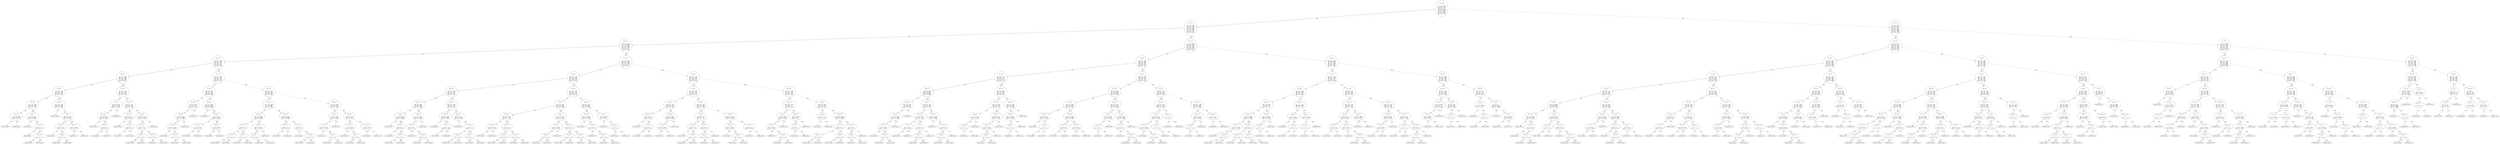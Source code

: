 digraph {
0 [label="q2 <= 0.5
--------------

q1 <= 0.5 : 2.869
q10 <= 0.5 : 3.041
q2 <= 0.5 : 2.75
q3 <= 0.5 : 2.776
q4 <= 0.5 : 2.834
q5 <= 0.5 : 2.898
q6 <= 0.5 : 2.927
q7 <= 0.5 : 3.004
q8 <= 0.5 : 3.017
q9 <= 0.5 : 3.042"];
1 [label="q3 <= 0.5
--------------

q1 <= 0.5 : 2.647
q10 <= 0.5 : 2.838
q3 <= 0.5 : 2.452
q4 <= 0.5 : 2.608
q5 <= 0.5 : 2.655
q6 <= 0.5 : 2.715
q7 <= 0.5 : 2.784
q8 <= 0.5 : 2.82
q9 <= 0.5 : 2.826"];
2 [label="q4 <= 0.5
--------------

q1 <= 0.5 : 2.464
q10 <= 0.5 : 2.639
q4 <= 0.5 : 2.289
q5 <= 0.5 : 2.383
q6 <= 0.5 : 2.466
q7 <= 0.5 : 2.56
q8 <= 0.5 : 2.64
q9 <= 0.5 : 2.649"];
3 [label="q5 <= 0.5
--------------

q1 <= 0.5 : 2.193
q10 <= 0.5 : 2.366
q5 <= 0.5 : 1.795
q6 <= 0.5 : 2.136
q7 <= 0.5 : 2.18
q8 <= 0.5 : 2.318
q9 <= 0.5 : 2.352"];
4 [label="q6 <= 0.5
--------------

q1 <= 0.5 : 2.046
q10 <= 0.5 : 2.222
q6 <= 0.5 : 1.689
q7 <= 0.5 : 1.865
q8 <= 0.5 : 2.12
q9 <= 0.5 : 2.137"];
5 [label="q7 <= 0.5
--------------

q1 <= 0.5 : 1.643
q10 <= 0.5 : 1.865
q7 <= 0.5 : 1.271
q8 <= 0.5 : 1.633
q9 <= 0.5 : 1.704"];
6 [label="q8 <= 0.5
--------------

q1 <= 0.5 : 1.286
q10 <= 0.5 : 1.354
q8 <= 0.5 : 1.026
q9 <= 0.5 : 1.172"];
7 [label="q9 <= 0.5
--------------

q1 <= 0.5 : 0.689
q10 <= 0.5 : 0.689
q9 <= 0.5 : 0.0"];
8 [label="process1_cmd_0"];
7 -> 8 [label="True"];
9 [label="process9_cmd_8"];
7 -> 9 [style="dashed", label="False"];
6 -> 7 [label="True"];
10 [label="q1 <= 0.5
--------------

q1 <= 0.5 : 0.857
q10 <= 0.5 : 0.857
q9 <= 0.5 : 0.857"];
11 [label="process8_cmd_7"];
10 -> 11 [label="True"];
12 [label="q9 <= 0.5
--------------

q10 <= 0.5 : 1.0
q9 <= 0.5 : 0.5"];
13 [label="process8_cmd_7"];
12 -> 13 [label="True"];
14 [label="q10 <= 0.5
--------------

q10 <= 0.5 : 0.0"];
15 [label="process9_cmd_8"];
14 -> 15 [label="True"];
16 [label="process1_cmd_0"];
14 -> 16 [style="dashed", label="False"];
12 -> 14 [style="dashed", label="False"];
10 -> 12 [style="dashed", label="False"];
6 -> 10 [style="dashed", label="False"];
5 -> 6 [label="True"];
17 [label="q1 <= 0.5
--------------

q1 <= 0.5 : 0.724
q10 <= 0.5 : 1.006
q8 <= 0.5 : 0.985
q9 <= 0.5 : 0.824"];
18 [label="process7_cmd_6"];
17 -> 18 [label="True"];
19 [label="q8 <= 0.5
--------------

q10 <= 0.5 : 1.251
q8 <= 0.5 : 0.857
q9 <= 0.5 : 0.857"];
20 [label="q10 <= 0.5
--------------

q10 <= 0.5 : 0.5
q9 <= 0.5 : 0.5"];
21 [label="process7_cmd_6"];
20 -> 21 [label="True"];
22 [label="q9 <= 0.5
--------------

q9 <= 0.5 : 0.0"];
23 [label="process7_cmd_6"];
22 -> 23 [label="True"];
24 [label="process1_cmd_0"];
22 -> 24 [style="dashed", label="False"];
20 -> 22 [style="dashed", label="False"];
19 -> 20 [label="True"];
25 [label="q9 <= 0.5
--------------

q10 <= 0.5 : 0.667
q9 <= 0.5 : 0.0"];
26 [label="process8_cmd_7"];
25 -> 26 [label="True"];
27 [label="process1_cmd_0"];
25 -> 27 [style="dashed", label="False"];
19 -> 25 [style="dashed", label="False"];
17 -> 19 [style="dashed", label="False"];
5 -> 17 [style="dashed", label="False"];
4 -> 5 [label="True"];
28 [label="q7 <= 0.5
--------------

q1 <= 0.5 : 1.167
q10 <= 0.5 : 1.314
q7 <= 0.5 : 1.156
q8 <= 0.5 : 1.396
q9 <= 0.5 : 1.357"];
29 [label="q1 <= 0.5
--------------

q1 <= 0.5 : 0.432
q10 <= 0.5 : 0.432
q8 <= 0.5 : 0.432
q9 <= 0.5 : 0.589"];
30 [label="q10 <= 0.5
--------------

q10 <= 0.5 : 0.571
q8 <= 0.5 : 0.571
q9 <= 0.5 : 0.857"];
31 [label="process6_cmd_5"];
30 -> 31 [label="True"];
32 [label="q8 <= 0.5
--------------

q8 <= 0.5 : 0.0
q9 <= 0.5 : 1.0"];
33 [label="process6_cmd_5"];
32 -> 33 [label="True"];
34 [label="process8_cmd_7"];
32 -> 34 [style="dashed", label="False"];
30 -> 32 [style="dashed", label="False"];
29 -> 30 [label="True"];
35 [label="process6_cmd_5"];
29 -> 35 [style="dashed", label="False"];
28 -> 29 [label="True"];
36 [label="q1 <= 0.5
--------------

q1 <= 0.5 : 1.055
q10 <= 0.5 : 1.43
q8 <= 0.5 : 1.578
q9 <= 0.5 : 1.281"];
37 [label="q10 <= 0.5
--------------

q10 <= 0.5 : 0.5
q8 <= 0.5 : 0.811
q9 <= 0.5 : 0.5"];
38 [label="process6_cmd_5"];
37 -> 38 [label="True"];
39 [label="q9 <= 0.5
--------------

q8 <= 0.5 : 1.0
q9 <= 0.5 : 0.0"];
40 [label="process6_cmd_5"];
39 -> 40 [label="True"];
41 [label="process10_cmd_9"];
39 -> 41 [style="dashed", label="False"];
37 -> 39 [style="dashed", label="False"];
36 -> 37 [label="True"];
42 [label="q9 <= 0.5
--------------

q10 <= 0.5 : 1.156
q8 <= 0.5 : 1.156
q9 <= 0.5 : 0.75"];
43 [label="q10 <= 0.5
--------------

q10 <= 0.5 : 1.0
q8 <= 0.5 : 1.0"];
44 [label="q8 <= 0.5
--------------

q8 <= 0.5 : 0.0"];
45 [label="process7_cmd_6"];
44 -> 45 [label="True"];
46 [label="process6_cmd_5"];
44 -> 46 [style="dashed", label="False"];
43 -> 44 [label="True"];
47 [label="q8 <= 0.5
--------------

q8 <= 0.5 : 0.0"];
48 [label="process6_cmd_5"];
47 -> 48 [label="True"];
49 [label="process1_cmd_0"];
47 -> 49 [style="dashed", label="False"];
43 -> 47 [style="dashed", label="False"];
42 -> 43 [label="True"];
50 [label="process1_cmd_0"];
42 -> 50 [style="dashed", label="False"];
36 -> 42 [style="dashed", label="False"];
28 -> 36 [style="dashed", label="False"];
4 -> 28 [style="dashed", label="False"];
3 -> 4 [label="True"];
51 [label="q1 <= 0.5
--------------

q1 <= 0.5 : 1.029
q10 <= 0.5 : 1.216
q6 <= 0.5 : 1.147
q7 <= 0.5 : 1.228
q8 <= 0.5 : 1.227
q9 <= 0.5 : 1.228"];
52 [label="q6 <= 0.5
--------------

q10 <= 0.5 : 0.587
q6 <= 0.5 : 0.57
q7 <= 0.5 : 0.582
q8 <= 0.5 : 0.582
q9 <= 0.5 : 0.582"];
53 [label="q8 <= 0.5
--------------

q10 <= 0.5 : 0.29
q7 <= 0.5 : 0.29
q8 <= 0.5 : 0.276
q9 <= 0.5 : 0.276"];
54 [label="q9 <= 0.5
--------------

q10 <= 0.5 : 0.464
q7 <= 0.5 : 0.464
q9 <= 0.5 : 0.394"];
55 [label="q10 <= 0.5
--------------

q10 <= 0.5 : 0.667
q7 <= 0.5 : 0.667"];
56 [label="process5_cmd_4"];
55 -> 56 [label="True"];
57 [label="q7 <= 0.5
--------------

q7 <= 0.5 : 0.0"];
58 [label="process5_cmd_4"];
57 -> 58 [label="True"];
59 [label="process10_cmd_9"];
57 -> 59 [style="dashed", label="False"];
55 -> 57 [style="dashed", label="False"];
54 -> 55 [label="True"];
60 [label="process5_cmd_4"];
54 -> 60 [style="dashed", label="False"];
53 -> 54 [label="True"];
61 [label="process5_cmd_4"];
53 -> 61 [style="dashed", label="False"];
52 -> 53 [label="True"];
62 [label="q10 <= 0.5
--------------

q10 <= 0.5 : 0.683
q7 <= 0.5 : 0.683
q8 <= 0.5 : 0.683
q9 <= 0.5 : 0.683"];
63 [label="process5_cmd_4"];
62 -> 63 [label="True"];
64 [label="q8 <= 0.5
--------------

q7 <= 0.5 : 1.0
q8 <= 0.5 : 0.918
q9 <= 0.5 : 0.918"];
65 [label="q9 <= 0.5
--------------

q7 <= 0.5 : 0.667
q9 <= 0.5 : 0.0"];
66 [label="process5_cmd_4"];
65 -> 66 [label="True"];
67 [label="process9_cmd_8"];
65 -> 67 [style="dashed", label="False"];
64 -> 65 [label="True"];
68 [label="q9 <= 0.5
--------------

q7 <= 0.5 : 0.667
q9 <= 0.5 : 0.0"];
69 [label="process6_cmd_5"];
68 -> 69 [label="True"];
70 [label="process5_cmd_4"];
68 -> 70 [style="dashed", label="False"];
64 -> 68 [style="dashed", label="False"];
62 -> 64 [style="dashed", label="False"];
52 -> 62 [style="dashed", label="False"];
51 -> 52 [label="True"];
71 [label="q6 <= 0.5
--------------

q10 <= 0.5 : 1.231
q6 <= 0.5 : 1.162
q7 <= 0.5 : 1.268
q8 <= 0.5 : 1.257
q9 <= 0.5 : 1.268"];
72 [label="q7 <= 0.5
--------------

q10 <= 0.5 : 0.993
q7 <= 0.5 : 0.969
q8 <= 0.5 : 0.969
q9 <= 0.5 : 0.993"];
73 [label="q10 <= 0.5
--------------

q10 <= 0.5 : 0.965
q8 <= 0.5 : 0.965
q9 <= 0.5 : 0.965"];
74 [label="q8 <= 0.5
--------------

q8 <= 0.5 : 1.0
q9 <= 0.5 : 1.0"];
75 [label="q9 <= 0.5
--------------

q9 <= 0.5 : 0.0"];
76 [label="process5_cmd_4"];
75 -> 76 [label="True"];
77 [label="process1_cmd_0"];
75 -> 77 [style="dashed", label="False"];
74 -> 75 [label="True"];
78 [label="q9 <= 0.5
--------------

q9 <= 0.5 : 0.0"];
79 [label="process1_cmd_0"];
78 -> 79 [label="True"];
80 [label="process5_cmd_4"];
78 -> 80 [style="dashed", label="False"];
74 -> 78 [style="dashed", label="False"];
73 -> 74 [label="True"];
81 [label="q8 <= 0.5
--------------

q8 <= 0.5 : 0.667
q9 <= 0.5 : 0.667"];
82 [label="q9 <= 0.5
--------------

q9 <= 0.5 : 0.0"];
83 [label="process5_cmd_4"];
82 -> 83 [label="True"];
84 [label="process1_cmd_0"];
82 -> 84 [style="dashed", label="False"];
81 -> 82 [label="True"];
85 [label="process5_cmd_4"];
81 -> 85 [style="dashed", label="False"];
73 -> 81 [style="dashed", label="False"];
72 -> 73 [label="True"];
86 [label="q10 <= 0.5
--------------

q10 <= 0.5 : 0.906
q8 <= 0.5 : 0.906
q9 <= 0.5 : 0.906"];
87 [label="q9 <= 0.5
--------------

q8 <= 0.5 : 1.0
q9 <= 0.5 : 0.0"];
88 [label="process1_cmd_0"];
87 -> 88 [label="True"];
89 [label="process5_cmd_4"];
87 -> 89 [style="dashed", label="False"];
86 -> 87 [label="True"];
90 [label="q8 <= 0.5
--------------

q8 <= 0.5 : 0.5
q9 <= 0.5 : 0.5"];
91 [label="process1_cmd_0"];
90 -> 91 [label="True"];
92 [label="q9 <= 0.5
--------------

q9 <= 0.5 : 0.0"];
93 [label="process5_cmd_4"];
92 -> 93 [label="True"];
94 [label="process1_cmd_0"];
92 -> 94 [style="dashed", label="False"];
90 -> 92 [style="dashed", label="False"];
86 -> 90 [style="dashed", label="False"];
72 -> 86 [style="dashed", label="False"];
71 -> 72 [label="True"];
95 [label="q10 <= 0.5
--------------

q10 <= 0.5 : 0.992
q7 <= 0.5 : 1.231
q8 <= 0.5 : 1.042
q9 <= 0.5 : 1.077"];
96 [label="q8 <= 0.5
--------------

q7 <= 0.5 : 0.464
q8 <= 0.5 : 0.394
q9 <= 0.5 : 0.464"];
97 [label="q7 <= 0.5
--------------

q7 <= 0.5 : 0.667
q9 <= 0.5 : 0.667"];
98 [label="process5_cmd_4"];
97 -> 98 [label="True"];
99 [label="q9 <= 0.5
--------------

q9 <= 0.5 : 0.0"];
100 [label="process5_cmd_4"];
99 -> 100 [label="True"];
101 [label="process6_cmd_5"];
99 -> 101 [style="dashed", label="False"];
97 -> 99 [style="dashed", label="False"];
96 -> 97 [label="True"];
102 [label="process5_cmd_4"];
96 -> 102 [style="dashed", label="False"];
95 -> 96 [label="True"];
103 [label="q8 <= 0.5
--------------

q7 <= 0.5 : 1.333
q8 <= 0.5 : 0.918
q9 <= 0.5 : 1.0"];
104 [label="q7 <= 0.5
--------------

q7 <= 0.5 : 0.667
q9 <= 0.5 : 0.667"];
105 [label="process5_cmd_4"];
104 -> 105 [label="True"];
106 [label="q9 <= 0.5
--------------

q9 <= 0.5 : 0.0"];
107 [label="process5_cmd_4"];
106 -> 107 [label="True"];
108 [label="process7_cmd_6"];
106 -> 108 [style="dashed", label="False"];
104 -> 106 [style="dashed", label="False"];
103 -> 104 [label="True"];
109 [label="q9 <= 0.5
--------------

q7 <= 0.5 : 0.667
q9 <= 0.5 : 0.0"];
110 [label="process5_cmd_4"];
109 -> 110 [label="True"];
111 [label="process1_cmd_0"];
109 -> 111 [style="dashed", label="False"];
103 -> 109 [style="dashed", label="False"];
95 -> 103 [style="dashed", label="False"];
71 -> 95 [style="dashed", label="False"];
51 -> 71 [style="dashed", label="False"];
3 -> 51 [style="dashed", label="False"];
2 -> 3 [label="True"];
112 [label="q1 <= 0.5
--------------

q1 <= 0.5 : 1.872
q10 <= 0.5 : 2.035
q5 <= 0.5 : 1.986
q6 <= 0.5 : 1.926
q7 <= 0.5 : 2.056
q8 <= 0.5 : 2.1
q9 <= 0.5 : 2.057"];
113 [label="q5 <= 0.5
--------------

q10 <= 0.5 : 1.735
q5 <= 0.5 : 1.643
q6 <= 0.5 : 1.671
q7 <= 0.5 : 1.758
q8 <= 0.5 : 1.803
q9 <= 0.5 : 1.721"];
114 [label="q6 <= 0.5
--------------

q10 <= 0.5 : 1.383
q6 <= 0.5 : 1.122
q7 <= 0.5 : 1.291
q8 <= 0.5 : 1.377
q9 <= 0.5 : 1.269"];
115 [label="q10 <= 0.5
--------------

q10 <= 0.5 : 0.566
q7 <= 0.5 : 0.566
q8 <= 0.5 : 0.566
q9 <= 0.5 : 0.566"];
116 [label="q7 <= 0.5
--------------

q7 <= 0.5 : 0.464
q8 <= 0.5 : 0.464
q9 <= 0.5 : 0.464"];
117 [label="process4_cmd_3"];
116 -> 117 [label="True"];
118 [label="q8 <= 0.5
--------------

q8 <= 0.5 : 0.5
q9 <= 0.5 : 0.5"];
119 [label="process4_cmd_3"];
118 -> 119 [label="True"];
120 [label="q9 <= 0.5
--------------

q9 <= 0.5 : 0.0"];
121 [label="process4_cmd_3"];
120 -> 121 [label="True"];
122 [label="process7_cmd_6"];
120 -> 122 [style="dashed", label="False"];
118 -> 120 [style="dashed", label="False"];
116 -> 118 [style="dashed", label="False"];
115 -> 116 [label="True"];
123 [label="q7 <= 0.5
--------------

q7 <= 0.5 : 0.406
q8 <= 0.5 : 0.406
q9 <= 0.5 : 0.406"];
124 [label="q8 <= 0.5
--------------

q8 <= 0.5 : 0.5
q9 <= 0.5 : 0.5"];
125 [label="process4_cmd_3"];
124 -> 125 [label="True"];
126 [label="q9 <= 0.5
--------------

q9 <= 0.5 : 0.0"];
127 [label="process4_cmd_3"];
126 -> 127 [label="True"];
128 [label="process10_cmd_9"];
126 -> 128 [style="dashed", label="False"];
124 -> 126 [style="dashed", label="False"];
123 -> 124 [label="True"];
129 [label="process4_cmd_3"];
123 -> 129 [style="dashed", label="False"];
115 -> 123 [style="dashed", label="False"];
114 -> 115 [label="True"];
130 [label="q9 <= 0.5
--------------

q10 <= 0.5 : 1.414
q7 <= 0.5 : 1.368
q8 <= 0.5 : 1.414
q9 <= 0.5 : 1.279"];
131 [label="q10 <= 0.5
--------------

q10 <= 0.5 : 0.459
q7 <= 0.5 : 0.667
q8 <= 0.5 : 0.918"];
132 [label="process4_cmd_3"];
131 -> 132 [label="True"];
133 [label="q7 <= 0.5
--------------

q7 <= 0.5 : 0.0
q8 <= 0.5 : 0.667"];
134 [label="process4_cmd_3"];
133 -> 134 [label="True"];
135 [label="process6_cmd_5"];
133 -> 135 [style="dashed", label="False"];
131 -> 133 [style="dashed", label="False"];
130 -> 131 [label="True"];
136 [label="q10 <= 0.5
--------------

q10 <= 0.5 : 1.0
q7 <= 0.5 : 1.156
q8 <= 0.5 : 1.156"];
137 [label="process6_cmd_5"];
136 -> 137 [label="True"];
138 [label="q7 <= 0.5
--------------

q7 <= 0.5 : 1.0
q8 <= 0.5 : 1.0"];
139 [label="q8 <= 0.5
--------------

q8 <= 0.5 : 0.0"];
140 [label="process4_cmd_3"];
139 -> 140 [label="True"];
141 [label="process10_cmd_9"];
139 -> 141 [style="dashed", label="False"];
138 -> 139 [label="True"];
142 [label="q8 <= 0.5
--------------

q8 <= 0.5 : 0.0"];
143 [label="process7_cmd_6"];
142 -> 143 [label="True"];
144 [label="process6_cmd_5"];
142 -> 144 [style="dashed", label="False"];
138 -> 142 [style="dashed", label="False"];
136 -> 138 [style="dashed", label="False"];
130 -> 136 [style="dashed", label="False"];
114 -> 130 [style="dashed", label="False"];
113 -> 114 [label="True"];
145 [label="q6 <= 0.5
--------------

q10 <= 0.5 : 1.643
q6 <= 0.5 : 1.619
q7 <= 0.5 : 1.714
q8 <= 0.5 : 1.714
q9 <= 0.5 : 1.634"];
146 [label="q7 <= 0.5
--------------

q10 <= 0.5 : 1.911
q7 <= 0.5 : 1.842
q8 <= 0.5 : 2.054
q9 <= 0.5 : 1.896"];
147 [label="q8 <= 0.5
--------------

q10 <= 0.5 : 1.536
q8 <= 0.5 : 1.251
q9 <= 0.5 : 1.536"];
148 [label="q10 <= 0.5
--------------

q10 <= 0.5 : 0.0
q9 <= 0.5 : 0.667"];
149 [label="process4_cmd_3"];
148 -> 149 [label="True"];
150 [label="process10_cmd_9"];
148 -> 150 [style="dashed", label="False"];
147 -> 148 [label="True"];
151 [label="q10 <= 0.5
--------------

q10 <= 0.5 : 1.0
q9 <= 0.5 : 1.0"];
152 [label="q9 <= 0.5
--------------

q9 <= 0.5 : 0.0"];
153 [label="process5_cmd_4"];
152 -> 153 [label="True"];
154 [label="process8_cmd_7"];
152 -> 154 [style="dashed", label="False"];
151 -> 152 [label="True"];
155 [label="q9 <= 0.5
--------------

q9 <= 0.5 : 0.0"];
156 [label="process8_cmd_7"];
155 -> 156 [label="True"];
157 [label="process4_cmd_3"];
155 -> 157 [style="dashed", label="False"];
151 -> 155 [style="dashed", label="False"];
147 -> 151 [style="dashed", label="False"];
146 -> 147 [label="True"];
158 [label="q8 <= 0.5
--------------

q10 <= 0.5 : 1.536
q8 <= 0.5 : 1.251
q9 <= 0.5 : 1.536"];
159 [label="q10 <= 0.5
--------------

q10 <= 0.5 : 0.667
q9 <= 0.5 : 0.667"];
160 [label="q9 <= 0.5
--------------

q9 <= 0.5 : 0.0"];
161 [label="process5_cmd_4"];
160 -> 161 [label="True"];
162 [label="process7_cmd_6"];
160 -> 162 [style="dashed", label="False"];
159 -> 160 [label="True"];
163 [label="process7_cmd_6"];
159 -> 163 [style="dashed", label="False"];
158 -> 159 [label="True"];
164 [label="q10 <= 0.5
--------------

q10 <= 0.5 : 1.0
q9 <= 0.5 : 1.0"];
165 [label="q9 <= 0.5
--------------

q9 <= 0.5 : 0.0"];
166 [label="process7_cmd_6"];
165 -> 166 [label="True"];
167 [label="process4_cmd_3"];
165 -> 167 [style="dashed", label="False"];
164 -> 165 [label="True"];
168 [label="q9 <= 0.5
--------------

q9 <= 0.5 : 0.0"];
169 [label="process4_cmd_3"];
168 -> 169 [label="True"];
170 [label="process10_cmd_9"];
168 -> 170 [style="dashed", label="False"];
164 -> 168 [style="dashed", label="False"];
158 -> 164 [style="dashed", label="False"];
146 -> 158 [style="dashed", label="False"];
145 -> 146 [label="True"];
171 [label="q8 <= 0.5
--------------

q10 <= 0.5 : 0.731
q7 <= 0.5 : 0.683
q8 <= 0.5 : 0.672
q9 <= 0.5 : 0.683"];
172 [label="q10 <= 0.5
--------------

q10 <= 0.5 : 0.464
q7 <= 0.5 : 0.464
q9 <= 0.5 : 0.464"];
173 [label="process4_cmd_3"];
172 -> 173 [label="True"];
174 [label="q7 <= 0.5
--------------

q7 <= 0.5 : 0.5
q9 <= 0.5 : 0.5"];
175 [label="process4_cmd_3"];
174 -> 175 [label="True"];
176 [label="q9 <= 0.5
--------------

q9 <= 0.5 : 0.0"];
177 [label="process4_cmd_3"];
176 -> 177 [label="True"];
178 [label="process10_cmd_9"];
176 -> 178 [style="dashed", label="False"];
174 -> 176 [style="dashed", label="False"];
172 -> 174 [style="dashed", label="False"];
171 -> 172 [label="True"];
179 [label="q7 <= 0.5
--------------

q10 <= 0.5 : 0.689
q7 <= 0.5 : 0.5
q9 <= 0.5 : 0.5"];
180 [label="process4_cmd_3"];
179 -> 180 [label="True"];
181 [label="q9 <= 0.5
--------------

q9 <= 0.5 : 0.0"];
182 [label="process8_cmd_7"];
181 -> 182 [label="True"];
183 [label="process4_cmd_3"];
181 -> 183 [style="dashed", label="False"];
179 -> 181 [style="dashed", label="False"];
171 -> 179 [style="dashed", label="False"];
145 -> 171 [style="dashed", label="False"];
113 -> 145 [style="dashed", label="False"];
112 -> 113 [label="True"];
184 [label="q6 <= 0.5
--------------

q10 <= 0.5 : 1.762
q5 <= 0.5 : 1.774
q6 <= 0.5 : 1.598
q7 <= 0.5 : 1.791
q8 <= 0.5 : 1.833
q9 <= 0.5 : 1.805"];
185 [label="q7 <= 0.5
--------------

q10 <= 0.5 : 1.555
q5 <= 0.5 : 1.491
q7 <= 0.5 : 1.46
q8 <= 0.5 : 1.56
q9 <= 0.5 : 1.527"];
186 [label="q9 <= 0.5
--------------

q10 <= 0.5 : 1.246
q5 <= 0.5 : 1.046
q8 <= 0.5 : 1.171
q9 <= 0.5 : 0.875"];
187 [label="q10 <= 0.5
--------------

q10 <= 0.5 : 0.5
q5 <= 0.5 : 0.5
q8 <= 0.5 : 0.5"];
188 [label="process4_cmd_3"];
187 -> 188 [label="True"];
189 [label="q5 <= 0.5
--------------

q5 <= 0.5 : 0.0
q8 <= 0.5 : 0.0"];
190 [label="process4_cmd_3"];
189 -> 190 [label="True"];
191 [label="process8_cmd_7"];
189 -> 191 [style="dashed", label="False"];
187 -> 189 [style="dashed", label="False"];
186 -> 187 [label="True"];
192 [label="q5 <= 0.5
--------------

q10 <= 0.5 : 0.918
q5 <= 0.5 : 0.459
q8 <= 0.5 : 0.459"];
193 [label="q8 <= 0.5
--------------

q10 <= 0.5 : 0.667
q8 <= 0.5 : 0.0"];
194 [label="process1_cmd_0"];
193 -> 194 [label="True"];
195 [label="process4_cmd_3"];
193 -> 195 [style="dashed", label="False"];
192 -> 193 [label="True"];
196 [label="process1_cmd_0"];
192 -> 196 [style="dashed", label="False"];
186 -> 192 [style="dashed", label="False"];
185 -> 186 [label="True"];
197 [label="q5 <= 0.5
--------------

q10 <= 0.5 : 1.503
q5 <= 0.5 : 1.482
q8 <= 0.5 : 1.518
q9 <= 0.5 : 1.518"];
198 [label="q10 <= 0.5
--------------

q10 <= 0.5 : 1.156
q8 <= 0.5 : 1.25
q9 <= 0.5 : 1.25"];
199 [label="q9 <= 0.5
--------------

q8 <= 0.5 : 1.0
q9 <= 0.5 : 0.5"];
200 [label="process1_cmd_0"];
199 -> 200 [label="True"];
201 [label="q8 <= 0.5
--------------

q8 <= 0.5 : 0.0"];
202 [label="process4_cmd_3"];
201 -> 202 [label="True"];
203 [label="process7_cmd_6"];
201 -> 203 [style="dashed", label="False"];
199 -> 201 [style="dashed", label="False"];
198 -> 199 [label="True"];
204 [label="q8 <= 0.5
--------------

q8 <= 0.5 : 0.5
q9 <= 0.5 : 0.5"];
205 [label="q9 <= 0.5
--------------

q9 <= 0.5 : 0.0"];
206 [label="process4_cmd_3"];
205 -> 206 [label="True"];
207 [label="process1_cmd_0"];
205 -> 207 [style="dashed", label="False"];
204 -> 205 [label="True"];
208 [label="process4_cmd_3"];
204 -> 208 [style="dashed", label="False"];
198 -> 204 [style="dashed", label="False"];
197 -> 198 [label="True"];
209 [label="q10 <= 0.5
--------------

q10 <= 0.5 : 0.918
q8 <= 0.5 : 1.333
q9 <= 0.5 : 1.333"];
210 [label="q8 <= 0.5
--------------

q8 <= 0.5 : 0.667
q9 <= 0.5 : 0.667"];
211 [label="process4_cmd_3"];
210 -> 211 [label="True"];
212 [label="q9 <= 0.5
--------------

q9 <= 0.5 : 0.0"];
213 [label="process7_cmd_6"];
212 -> 213 [label="True"];
214 [label="process4_cmd_3"];
212 -> 214 [style="dashed", label="False"];
210 -> 212 [style="dashed", label="False"];
209 -> 210 [label="True"];
215 [label="q8 <= 0.5
--------------

q8 <= 0.5 : 0.0
q9 <= 0.5 : 0.667"];
216 [label="process7_cmd_6"];
215 -> 216 [label="True"];
217 [label="process1_cmd_0"];
215 -> 217 [style="dashed", label="False"];
209 -> 215 [style="dashed", label="False"];
197 -> 209 [style="dashed", label="False"];
185 -> 197 [style="dashed", label="False"];
184 -> 185 [label="True"];
218 [label="q5 <= 0.5
--------------

q10 <= 0.5 : 1.398
q5 <= 0.5 : 1.328
q7 <= 0.5 : 1.542
q8 <= 0.5 : 1.554
q9 <= 0.5 : 1.535"];
219 [label="q10 <= 0.5
--------------

q10 <= 0.5 : 0.715
q7 <= 0.5 : 1.151
q8 <= 0.5 : 1.2
q9 <= 0.5 : 1.122"];
220 [label="q7 <= 0.5
--------------

q7 <= 0.5 : 0.459
q8 <= 0.5 : 0.541
q9 <= 0.5 : 0.459"];
221 [label="q8 <= 0.5
--------------

q8 <= 0.5 : 0.667
q9 <= 0.5 : 0.667"];
222 [label="process6_cmd_5"];
221 -> 222 [label="True"];
223 [label="q9 <= 0.5
--------------

q9 <= 0.5 : 0.0"];
224 [label="process6_cmd_5"];
223 -> 224 [label="True"];
225 [label="process4_cmd_3"];
223 -> 225 [style="dashed", label="False"];
221 -> 223 [style="dashed", label="False"];
220 -> 221 [label="True"];
226 [label="process6_cmd_5"];
220 -> 226 [style="dashed", label="False"];
219 -> 220 [label="True"];
227 [label="q8 <= 0.5
--------------

q7 <= 0.5 : 0.689
q8 <= 0.5 : 0.5
q9 <= 0.5 : 0.5"];
228 [label="q7 <= 0.5
--------------

q7 <= 0.5 : 0.0
q9 <= 0.5 : 0.0"];
229 [label="process1_cmd_0"];
228 -> 229 [label="True"];
230 [label="process6_cmd_5"];
228 -> 230 [style="dashed", label="False"];
227 -> 228 [label="True"];
231 [label="process1_cmd_0"];
227 -> 231 [style="dashed", label="False"];
219 -> 227 [style="dashed", label="False"];
218 -> 219 [label="True"];
232 [label="q7 <= 0.5
--------------

q10 <= 0.5 : 1.246
q7 <= 0.5 : 0.964
q8 <= 0.5 : 1.171
q9 <= 0.5 : 1.275"];
233 [label="q10 <= 0.5
--------------

q10 <= 0.5 : 0.0
q8 <= 0.5 : 0.0"];
234 [label="process6_cmd_5"];
233 -> 234 [label="True"];
235 [label="process1_cmd_0"];
233 -> 235 [style="dashed", label="False"];
232 -> 233 [label="True"];
236 [label="q10 <= 0.5
--------------

q10 <= 0.5 : 0.906
q8 <= 0.5 : 0.906
q9 <= 0.5 : 0.906"];
237 [label="q8 <= 0.5
--------------

q8 <= 0.5 : 1.0
q9 <= 0.5 : 1.0"];
238 [label="q9 <= 0.5
--------------

q9 <= 0.5 : 0.0"];
239 [label="process4_cmd_3"];
238 -> 239 [label="True"];
240 [label="process1_cmd_0"];
238 -> 240 [style="dashed", label="False"];
237 -> 238 [label="True"];
241 [label="q9 <= 0.5
--------------

q9 <= 0.5 : 0.0"];
242 [label="process1_cmd_0"];
241 -> 242 [label="True"];
243 [label="process4_cmd_3"];
241 -> 243 [style="dashed", label="False"];
237 -> 241 [style="dashed", label="False"];
236 -> 237 [label="True"];
244 [label="q8 <= 0.5
--------------

q8 <= 0.5 : 0.5
q9 <= 0.5 : 0.5"];
245 [label="q9 <= 0.5
--------------

q9 <= 0.5 : 0.0"];
246 [label="process4_cmd_3"];
245 -> 246 [label="True"];
247 [label="process1_cmd_0"];
245 -> 247 [style="dashed", label="False"];
244 -> 245 [label="True"];
248 [label="process4_cmd_3"];
244 -> 248 [style="dashed", label="False"];
236 -> 244 [style="dashed", label="False"];
232 -> 236 [style="dashed", label="False"];
218 -> 232 [style="dashed", label="False"];
184 -> 218 [style="dashed", label="False"];
112 -> 184 [style="dashed", label="False"];
2 -> 112 [style="dashed", label="False"];
1 -> 2 [label="True"];
249 [label="q1 <= 0.5
--------------

q1 <= 0.5 : 1.829
q10 <= 0.5 : 2.067
q4 <= 0.5 : 1.961
q5 <= 0.5 : 1.947
q6 <= 0.5 : 1.976
q7 <= 0.5 : 2.003
q8 <= 0.5 : 2.0
q9 <= 0.5 : 1.999"];
250 [label="q5 <= 0.5
--------------

q10 <= 0.5 : 1.604
q4 <= 0.5 : 1.487
q5 <= 0.5 : 1.468
q6 <= 0.5 : 1.515
q7 <= 0.5 : 1.574
q8 <= 0.5 : 1.514
q9 <= 0.5 : 1.488"];
251 [label="q4 <= 0.5
--------------

q10 <= 0.5 : 1.193
q4 <= 0.5 : 1.02
q6 <= 0.5 : 1.115
q7 <= 0.5 : 1.154
q8 <= 0.5 : 1.16
q9 <= 0.5 : 1.115"];
252 [label="q6 <= 0.5
--------------

q10 <= 0.5 : 0.992
q6 <= 0.5 : 0.873
q7 <= 0.5 : 0.994
q8 <= 0.5 : 0.994
q9 <= 0.5 : 0.873"];
253 [label="q10 <= 0.5
--------------

q10 <= 0.5 : 0.276
q7 <= 0.5 : 0.29
q8 <= 0.5 : 0.29
q9 <= 0.5 : 0.276"];
254 [label="q9 <= 0.5
--------------

q7 <= 0.5 : 0.464
q8 <= 0.5 : 0.464
q9 <= 0.5 : 0.394"];
255 [label="q7 <= 0.5
--------------

q7 <= 0.5 : 0.667
q8 <= 0.5 : 0.667"];
256 [label="process3_cmd_2"];
255 -> 256 [label="True"];
257 [label="q8 <= 0.5
--------------

q8 <= 0.5 : 0.0"];
258 [label="process3_cmd_2"];
257 -> 258 [label="True"];
259 [label="process7_cmd_6"];
257 -> 259 [style="dashed", label="False"];
255 -> 257 [style="dashed", label="False"];
254 -> 255 [label="True"];
260 [label="process3_cmd_2"];
254 -> 260 [style="dashed", label="False"];
253 -> 254 [label="True"];
261 [label="process3_cmd_2"];
253 -> 261 [style="dashed", label="False"];
252 -> 253 [label="True"];
262 [label="q9 <= 0.5
--------------

q10 <= 0.5 : 1.279
q7 <= 0.5 : 1.264
q8 <= 0.5 : 1.264
q9 <= 0.5 : 1.02"];
263 [label="q10 <= 0.5
--------------

q10 <= 0.5 : 1.251
q7 <= 0.5 : 1.251
q8 <= 0.5 : 1.251"];
264 [label="q7 <= 0.5
--------------

q7 <= 0.5 : 0.0
q8 <= 0.5 : 0.667"];
265 [label="process3_cmd_2"];
264 -> 265 [label="True"];
266 [label="process6_cmd_5"];
264 -> 266 [style="dashed", label="False"];
263 -> 264 [label="True"];
267 [label="q7 <= 0.5
--------------

q7 <= 0.5 : 0.5
q8 <= 0.5 : 1.0"];
268 [label="q8 <= 0.5
--------------

q8 <= 0.5 : 0.0"];
269 [label="process6_cmd_5"];
268 -> 269 [label="True"];
270 [label="process8_cmd_7"];
268 -> 270 [style="dashed", label="False"];
267 -> 268 [label="True"];
271 [label="process3_cmd_2"];
267 -> 271 [style="dashed", label="False"];
263 -> 267 [style="dashed", label="False"];
262 -> 263 [label="True"];
272 [label="q10 <= 0.5
--------------

q10 <= 0.5 : 0.464
q7 <= 0.5 : 0.464
q8 <= 0.5 : 0.464"];
273 [label="process3_cmd_2"];
272 -> 273 [label="True"];
274 [label="q7 <= 0.5
--------------

q7 <= 0.5 : 0.5
q8 <= 0.5 : 0.5"];
275 [label="q8 <= 0.5
--------------

q8 <= 0.5 : 0.0"];
276 [label="process9_cmd_8"];
275 -> 276 [label="True"];
277 [label="process3_cmd_2"];
275 -> 277 [style="dashed", label="False"];
274 -> 275 [label="True"];
278 [label="process3_cmd_2"];
274 -> 278 [style="dashed", label="False"];
272 -> 274 [style="dashed", label="False"];
262 -> 272 [style="dashed", label="False"];
252 -> 262 [style="dashed", label="False"];
251 -> 252 [label="True"];
279 [label="q7 <= 0.5
--------------

q10 <= 0.5 : 0.868
q6 <= 0.5 : 0.874
q7 <= 0.5 : 0.737
q8 <= 0.5 : 0.78
q9 <= 0.5 : 0.874"];
280 [label="q10 <= 0.5
--------------

q10 <= 0.5 : 0.951
q6 <= 0.5 : 0.951
q8 <= 0.5 : 1.0
q9 <= 0.5 : 0.951"];
281 [label="q6 <= 0.5
--------------

q6 <= 0.5 : 0.667
q9 <= 0.5 : 0.667"];
282 [label="q9 <= 0.5
--------------

q9 <= 0.5 : 0.0"];
283 [label="process3_cmd_2"];
282 -> 283 [label="True"];
284 [label="process4_cmd_3"];
282 -> 284 [style="dashed", label="False"];
281 -> 282 [label="True"];
285 [label="process3_cmd_2"];
281 -> 285 [style="dashed", label="False"];
280 -> 281 [label="True"];
286 [label="q6 <= 0.5
--------------

q6 <= 0.5 : 0.551
q8 <= 0.5 : 0.951
q9 <= 0.5 : 0.951"];
287 [label="q8 <= 0.5
--------------

q8 <= 0.5 : 0.667
q9 <= 0.5 : 0.667"];
288 [label="q9 <= 0.5
--------------

q9 <= 0.5 : 0.0"];
289 [label="process3_cmd_2"];
288 -> 289 [label="True"];
290 [label="process4_cmd_3"];
288 -> 290 [style="dashed", label="False"];
287 -> 288 [label="True"];
291 [label="process3_cmd_2"];
287 -> 291 [style="dashed", label="False"];
286 -> 287 [label="True"];
292 [label="process4_cmd_3"];
286 -> 292 [style="dashed", label="False"];
280 -> 286 [style="dashed", label="False"];
279 -> 280 [label="True"];
293 [label="q8 <= 0.5
--------------

q10 <= 0.5 : 0.401
q6 <= 0.5 : 0.401
q8 <= 0.5 : 0.306
q9 <= 0.5 : 0.361"];
294 [label="q10 <= 0.5
--------------

q10 <= 0.5 : 0.667
q6 <= 0.5 : 0.667
q9 <= 0.5 : 0.667"];
295 [label="q6 <= 0.5
--------------

q6 <= 0.5 : 0.0"];
296 [label="process4_cmd_3"];
295 -> 296 [label="True"];
297 [label="process3_cmd_2"];
295 -> 297 [style="dashed", label="False"];
294 -> 295 [label="True"];
298 [label="process3_cmd_2"];
294 -> 298 [style="dashed", label="False"];
293 -> 294 [label="True"];
299 [label="process3_cmd_2"];
293 -> 299 [style="dashed", label="False"];
279 -> 293 [style="dashed", label="False"];
251 -> 279 [style="dashed", label="False"];
250 -> 251 [label="True"];
300 [label="q4 <= 0.5
--------------

q10 <= 0.5 : 1.605
q4 <= 0.5 : 1.434
q6 <= 0.5 : 1.552
q7 <= 0.5 : 1.574
q8 <= 0.5 : 1.523
q9 <= 0.5 : 1.518"];
301 [label="q9 <= 0.5
--------------

q10 <= 0.5 : 0.905
q6 <= 0.5 : 0.905
q7 <= 0.5 : 0.914
q8 <= 0.5 : 0.914
q9 <= 0.5 : 0.843"];
302 [label="q7 <= 0.5
--------------

q10 <= 0.5 : 0.908
q6 <= 0.5 : 0.918
q7 <= 0.5 : 0.876
q8 <= 0.5 : 0.918"];
303 [label="q10 <= 0.5
--------------

q10 <= 0.5 : 0.4
q6 <= 0.5 : 0.551
q8 <= 0.5 : 0.551"];
304 [label="process3_cmd_2"];
303 -> 304 [label="True"];
305 [label="q6 <= 0.5
--------------

q6 <= 0.5 : 0.0"];
306 [label="process5_cmd_4"];
305 -> 306 [label="True"];
307 [label="process3_cmd_2"];
305 -> 307 [style="dashed", label="False"];
303 -> 305 [style="dashed", label="False"];
302 -> 303 [label="True"];
308 [label="q10 <= 0.5
--------------

q10 <= 0.5 : 0.965
q6 <= 0.5 : 0.965
q8 <= 0.5 : 0.965"];
309 [label="q6 <= 0.5
--------------

q6 <= 0.5 : 0.0
q8 <= 0.5 : 1.0"];
310 [label="process3_cmd_2"];
309 -> 310 [label="True"];
311 [label="process5_cmd_4"];
309 -> 311 [style="dashed", label="False"];
308 -> 309 [label="True"];
312 [label="q6 <= 0.5
--------------

q6 <= 0.5 : 0.0
q8 <= 0.5 : 0.667"];
313 [label="process5_cmd_4"];
312 -> 313 [label="True"];
314 [label="process3_cmd_2"];
312 -> 314 [style="dashed", label="False"];
308 -> 312 [style="dashed", label="False"];
302 -> 308 [style="dashed", label="False"];
301 -> 302 [label="True"];
315 [label="q10 <= 0.5
--------------

q10 <= 0.5 : 0.612
q6 <= 0.5 : 0.619
q7 <= 0.5 : 0.619
q8 <= 0.5 : 0.653"];
316 [label="q7 <= 0.5
--------------

q6 <= 0.5 : 0.551
q7 <= 0.5 : 0.4
q8 <= 0.5 : 0.649"];
317 [label="q6 <= 0.5
--------------

q6 <= 0.5 : 0.0"];
318 [label="process5_cmd_4"];
317 -> 318 [label="True"];
319 [label="process3_cmd_2"];
317 -> 319 [style="dashed", label="False"];
316 -> 317 [label="True"];
320 [label="process3_cmd_2"];
316 -> 320 [style="dashed", label="False"];
315 -> 316 [label="True"];
321 [label="q6 <= 0.5
--------------

q6 <= 0.5 : 0.406
q7 <= 0.5 : 0.406
q8 <= 0.5 : 0.406"];
322 [label="q7 <= 0.5
--------------

q7 <= 0.5 : 0.5
q8 <= 0.5 : 0.5"];
323 [label="process3_cmd_2"];
322 -> 323 [label="True"];
324 [label="q8 <= 0.5
--------------

q8 <= 0.5 : 0.0"];
325 [label="process10_cmd_9"];
324 -> 325 [label="True"];
326 [label="process3_cmd_2"];
324 -> 326 [style="dashed", label="False"];
322 -> 324 [style="dashed", label="False"];
321 -> 322 [label="True"];
327 [label="process3_cmd_2"];
321 -> 327 [style="dashed", label="False"];
315 -> 321 [style="dashed", label="False"];
301 -> 315 [style="dashed", label="False"];
300 -> 301 [label="True"];
328 [label="q7 <= 0.5
--------------

q10 <= 0.5 : 2.03
q6 <= 0.5 : 1.819
q7 <= 0.5 : 1.686
q8 <= 0.5 : 1.793
q9 <= 0.5 : 1.712"];
329 [label="q6 <= 0.5
--------------

q10 <= 0.5 : 1.93
q6 <= 0.5 : 1.265
q8 <= 0.5 : 1.536
q9 <= 0.5 : 1.536"];
330 [label="q8 <= 0.5
--------------

q10 <= 0.5 : 1.2
q8 <= 0.5 : 0.951
q9 <= 0.5 : 0.951"];
331 [label="q10 <= 0.5
--------------

q10 <= 0.5 : 0.667
q9 <= 0.5 : 0.667"];
332 [label="process5_cmd_4"];
331 -> 332 [label="True"];
333 [label="q9 <= 0.5
--------------

q9 <= 0.5 : 0.0"];
334 [label="process5_cmd_4"];
333 -> 334 [label="True"];
335 [label="process9_cmd_8"];
333 -> 335 [style="dashed", label="False"];
331 -> 333 [style="dashed", label="False"];
330 -> 331 [label="True"];
336 [label="q9 <= 0.5
--------------

q9 <= 0.5 : 0.0"];
337 [label="process3_cmd_2"];
336 -> 337 [label="True"];
338 [label="process5_cmd_4"];
336 -> 338 [style="dashed", label="False"];
330 -> 336 [style="dashed", label="False"];
329 -> 330 [label="True"];
339 [label="q8 <= 0.5
--------------

q8 <= 0.5 : 0.0"];
340 [label="process4_cmd_3"];
339 -> 340 [label="True"];
341 [label="process6_cmd_5"];
339 -> 341 [style="dashed", label="False"];
329 -> 339 [style="dashed", label="False"];
328 -> 329 [label="True"];
342 [label="q9 <= 0.5
--------------

q10 <= 0.5 : 1.046
q6 <= 0.5 : 1.206
q8 <= 0.5 : 0.906
q9 <= 0.5 : 0.796"];
343 [label="q10 <= 0.5
--------------

q10 <= 0.5 : 0.4
q6 <= 0.5 : 0.649
q8 <= 0.5 : 0.551"];
344 [label="q8 <= 0.5
--------------

q8 <= 0.5 : 0.0"];
345 [label="process3_cmd_2"];
344 -> 345 [label="True"];
346 [label="process8_cmd_7"];
344 -> 346 [style="dashed", label="False"];
343 -> 344 [label="True"];
347 [label="process3_cmd_2"];
343 -> 347 [style="dashed", label="False"];
342 -> 343 [label="True"];
348 [label="q8 <= 0.5
--------------

q10 <= 0.5 : 0.667
q8 <= 0.5 : 0.0"];
349 [label="process9_cmd_8"];
348 -> 349 [label="True"];
350 [label="process3_cmd_2"];
348 -> 350 [style="dashed", label="False"];
342 -> 348 [style="dashed", label="False"];
328 -> 342 [style="dashed", label="False"];
300 -> 328 [style="dashed", label="False"];
250 -> 300 [style="dashed", label="False"];
249 -> 250 [label="True"];
351 [label="q4 <= 0.5
--------------

q10 <= 0.5 : 2.052
q4 <= 0.5 : 1.901
q5 <= 0.5 : 1.984
q6 <= 0.5 : 1.945
q7 <= 0.5 : 1.955
q8 <= 0.5 : 1.98
q9 <= 0.5 : 2.032"];
352 [label="q7 <= 0.5
--------------

q10 <= 0.5 : 1.87
q5 <= 0.5 : 1.798
q6 <= 0.5 : 1.795
q7 <= 0.5 : 1.78
q8 <= 0.5 : 1.85
q9 <= 0.5 : 1.846"];
353 [label="q6 <= 0.5
--------------

q10 <= 0.5 : 1.524
q5 <= 0.5 : 1.584
q6 <= 0.5 : 1.344
q8 <= 0.5 : 1.62
q9 <= 0.5 : 1.464"];
354 [label="q5 <= 0.5
--------------

q10 <= 0.5 : 0.971
q5 <= 0.5 : 0.965
q8 <= 0.5 : 1.0
q9 <= 0.5 : 1.0"];
355 [label="q10 <= 0.5
--------------

q10 <= 0.5 : 0.965
q8 <= 0.5 : 0.965
q9 <= 0.5 : 0.965"];
356 [label="q8 <= 0.5
--------------

q8 <= 0.5 : 0.667
q9 <= 0.5 : 0.667"];
357 [label="process3_cmd_2"];
356 -> 357 [label="True"];
358 [label="q9 <= 0.5
--------------

q9 <= 0.5 : 0.0"];
359 [label="process1_cmd_0"];
358 -> 359 [label="True"];
360 [label="process3_cmd_2"];
358 -> 360 [style="dashed", label="False"];
356 -> 358 [style="dashed", label="False"];
355 -> 356 [label="True"];
361 [label="q8 <= 0.5
--------------

q8 <= 0.5 : 1.0
q9 <= 0.5 : 1.0"];
362 [label="q9 <= 0.5
--------------

q9 <= 0.5 : 0.0"];
363 [label="process3_cmd_2"];
362 -> 363 [label="True"];
364 [label="process1_cmd_0"];
362 -> 364 [style="dashed", label="False"];
361 -> 362 [label="True"];
365 [label="q9 <= 0.5
--------------

q9 <= 0.5 : 0.0"];
366 [label="process1_cmd_0"];
365 -> 366 [label="True"];
367 [label="process3_cmd_2"];
365 -> 367 [style="dashed", label="False"];
361 -> 365 [style="dashed", label="False"];
355 -> 361 [style="dashed", label="False"];
354 -> 355 [label="True"];
368 [label="q10 <= 0.5
--------------

q10 <= 0.5 : 0.667
q8 <= 0.5 : 0.667
q9 <= 0.5 : 0.667"];
369 [label="q8 <= 0.5
--------------

q8 <= 0.5 : 0.0"];
370 [label="process1_cmd_0"];
369 -> 370 [label="True"];
371 [label="process3_cmd_2"];
369 -> 371 [style="dashed", label="False"];
368 -> 369 [label="True"];
372 [label="process1_cmd_0"];
368 -> 372 [style="dashed", label="False"];
354 -> 368 [style="dashed", label="False"];
353 -> 354 [label="True"];
373 [label="q10 <= 0.5
--------------

q10 <= 0.5 : 1.252
q8 <= 0.5 : 1.585
q9 <= 0.5 : 1.252"];
374 [label="q8 <= 0.5
--------------

q8 <= 0.5 : 0.667
q9 <= 0.5 : 0.667"];
375 [label="process3_cmd_2"];
374 -> 375 [label="True"];
376 [label="q9 <= 0.5
--------------

q9 <= 0.5 : 0.0"];
377 [label="process3_cmd_2"];
376 -> 377 [label="True"];
378 [label="process9_cmd_8"];
376 -> 378 [style="dashed", label="False"];
374 -> 376 [style="dashed", label="False"];
373 -> 374 [label="True"];
379 [label="q8 <= 0.5
--------------

q8 <= 0.5 : 0.667
q9 <= 0.5 : 0.667"];
380 [label="q9 <= 0.5
--------------

q9 <= 0.5 : 0.0"];
381 [label="process1_cmd_0"];
380 -> 381 [label="True"];
382 [label="process9_cmd_8"];
380 -> 382 [style="dashed", label="False"];
379 -> 380 [label="True"];
383 [label="process8_cmd_7"];
379 -> 383 [style="dashed", label="False"];
373 -> 379 [style="dashed", label="False"];
353 -> 373 [style="dashed", label="False"];
352 -> 353 [label="True"];
384 [label="q5 <= 0.5
--------------

q10 <= 0.5 : 1.715
q5 <= 0.5 : 1.578
q6 <= 0.5 : 1.643
q8 <= 0.5 : 1.691
q9 <= 0.5 : 1.715"];
385 [label="q9 <= 0.5
--------------

q10 <= 0.5 : 1.476
q6 <= 0.5 : 1.336
q8 <= 0.5 : 1.419
q9 <= 0.5 : 1.292"];
386 [label="q6 <= 0.5
--------------

q10 <= 0.5 : 1.5
q6 <= 0.5 : 0.906
q8 <= 0.5 : 1.25"];
387 [label="q8 <= 0.5
--------------

q10 <= 0.5 : 1.0
q8 <= 0.5 : 0.0"];
388 [label="process1_cmd_0"];
387 -> 388 [label="True"];
389 [label="process7_cmd_6"];
387 -> 389 [style="dashed", label="False"];
386 -> 387 [label="True"];
390 [label="q10 <= 0.5
--------------

q10 <= 0.5 : 0.5
q8 <= 0.5 : 0.5"];
391 [label="process3_cmd_2"];
390 -> 391 [label="True"];
392 [label="q8 <= 0.5
--------------

q8 <= 0.5 : 0.0"];
393 [label="process3_cmd_2"];
392 -> 393 [label="True"];
394 [label="process1_cmd_0"];
392 -> 394 [style="dashed", label="False"];
390 -> 392 [style="dashed", label="False"];
386 -> 390 [style="dashed", label="False"];
385 -> 386 [label="True"];
395 [label="q8 <= 0.5
--------------

q10 <= 0.5 : 0.965
q6 <= 0.5 : 0.965
q8 <= 0.5 : 0.0"];
396 [label="process7_cmd_6"];
395 -> 396 [label="True"];
397 [label="process3_cmd_2"];
395 -> 397 [style="dashed", label="False"];
385 -> 395 [style="dashed", label="False"];
384 -> 385 [label="True"];
398 [label="q8 <= 0.5
--------------

q10 <= 0.5 : 1.419
q6 <= 0.5 : 1.419
q8 <= 0.5 : 1.419
q9 <= 0.5 : 1.488"];
399 [label="q10 <= 0.5
--------------

q10 <= 0.5 : 0.551
q6 <= 0.5 : 0.951
q9 <= 0.5 : 0.551"];
400 [label="q9 <= 0.5
--------------

q6 <= 0.5 : 0.667
q9 <= 0.5 : 0.0"];
401 [label="process3_cmd_2"];
400 -> 401 [label="True"];
402 [label="process1_cmd_0"];
400 -> 402 [style="dashed", label="False"];
399 -> 400 [label="True"];
403 [label="process1_cmd_0"];
399 -> 403 [style="dashed", label="False"];
398 -> 399 [label="True"];
404 [label="q9 <= 0.5
--------------

q10 <= 0.5 : 1.333
q6 <= 0.5 : 1.252
q9 <= 0.5 : 0.874"];
405 [label="q6 <= 0.5
--------------

q6 <= 0.5 : 0.0"];
406 [label="process1_cmd_0"];
405 -> 406 [label="True"];
407 [label="process5_cmd_4"];
405 -> 407 [style="dashed", label="False"];
404 -> 405 [label="True"];
408 [label="q10 <= 0.5
--------------

q10 <= 0.5 : 0.5
q6 <= 0.5 : 0.5"];
409 [label="q6 <= 0.5
--------------

q6 <= 0.5 : 0.0"];
410 [label="process8_cmd_7"];
409 -> 410 [label="True"];
411 [label="process3_cmd_2"];
409 -> 411 [style="dashed", label="False"];
408 -> 409 [label="True"];
412 [label="process3_cmd_2"];
408 -> 412 [style="dashed", label="False"];
404 -> 408 [style="dashed", label="False"];
398 -> 404 [style="dashed", label="False"];
384 -> 398 [style="dashed", label="False"];
352 -> 384 [style="dashed", label="False"];
351 -> 352 [label="True"];
413 [label="q6 <= 0.5
--------------

q10 <= 0.5 : 1.667
q5 <= 0.5 : 1.656
q6 <= 0.5 : 1.394
q7 <= 0.5 : 1.601
q8 <= 0.5 : 1.541
q9 <= 0.5 : 1.656"];
414 [label="q10 <= 0.5
--------------

q10 <= 0.5 : 1.068
q5 <= 0.5 : 1.206
q7 <= 0.5 : 1.068
q8 <= 0.5 : 1.141
q9 <= 0.5 : 1.206"];
415 [label="q5 <= 0.5
--------------

q5 <= 0.5 : 0.689
q7 <= 0.5 : 1.0
q8 <= 0.5 : 1.0
q9 <= 0.5 : 0.689"];
416 [label="q9 <= 0.5
--------------

q7 <= 0.5 : 0.667
q8 <= 0.5 : 0.667
q9 <= 0.5 : 0.0"];
417 [label="process4_cmd_3"];
416 -> 417 [label="True"];
418 [label="process1_cmd_0"];
416 -> 418 [style="dashed", label="False"];
415 -> 416 [label="True"];
419 [label="process3_cmd_2"];
415 -> 419 [style="dashed", label="False"];
414 -> 415 [label="True"];
420 [label="q7 <= 0.5
--------------

q5 <= 0.5 : 0.551
q7 <= 0.5 : 0.4
q8 <= 0.5 : 0.649
q9 <= 0.5 : 0.551"];
421 [label="q9 <= 0.5
--------------

q9 <= 0.5 : 0.0"];
422 [label="process1_cmd_0"];
421 -> 422 [label="True"];
423 [label="process3_cmd_2"];
421 -> 423 [style="dashed", label="False"];
420 -> 421 [label="True"];
424 [label="process3_cmd_2"];
420 -> 424 [style="dashed", label="False"];
414 -> 420 [style="dashed", label="False"];
413 -> 414 [label="True"];
425 [label="q10 <= 0.5
--------------

q10 <= 0.5 : 1.251
q5 <= 0.5 : 1.251
q7 <= 0.5 : 1.373
q8 <= 0.5 : 1.251
q9 <= 0.5 : 1.251"];
426 [label="q5 <= 0.5
--------------

q5 <= 0.5 : 0.667
q9 <= 0.5 : 0.667"];
427 [label="process6_cmd_5"];
426 -> 427 [label="True"];
428 [label="q9 <= 0.5
--------------

q9 <= 0.5 : 0.0"];
429 [label="process3_cmd_2"];
428 -> 429 [label="True"];
430 [label="process1_cmd_0"];
428 -> 430 [style="dashed", label="False"];
426 -> 428 [style="dashed", label="False"];
425 -> 426 [label="True"];
431 [label="q8 <= 0.5
--------------

q5 <= 0.5 : 1.0
q7 <= 0.5 : 1.0
q8 <= 0.5 : 0.689
q9 <= 0.5 : 0.689"];
432 [label="process1_cmd_0"];
431 -> 432 [label="True"];
433 [label="q9 <= 0.5
--------------

q5 <= 0.5 : 0.667
q7 <= 0.5 : 0.667
q9 <= 0.5 : 0.0"];
434 [label="process6_cmd_5"];
433 -> 434 [label="True"];
435 [label="process1_cmd_0"];
433 -> 435 [style="dashed", label="False"];
431 -> 433 [style="dashed", label="False"];
425 -> 431 [style="dashed", label="False"];
413 -> 425 [style="dashed", label="False"];
351 -> 413 [style="dashed", label="False"];
249 -> 351 [style="dashed", label="False"];
1 -> 249 [style="dashed", label="False"];
0 -> 1 [label="True"];
436 [label="q4 <= 0.5
--------------

q1 <= 0.5 : 2.355
q10 <= 0.5 : 2.46
q3 <= 0.5 : 2.361
q4 <= 0.5 : 2.323
q5 <= 0.5 : 2.402
q6 <= 0.5 : 2.402
q7 <= 0.5 : 2.488
q8 <= 0.5 : 2.463
q9 <= 0.5 : 2.513"];
437 [label="q5 <= 0.5
--------------

q1 <= 0.5 : 2.112
q10 <= 0.5 : 2.244
q3 <= 0.5 : 2.132
q5 <= 0.5 : 2.102
q6 <= 0.5 : 2.109
q7 <= 0.5 : 2.256
q8 <= 0.5 : 2.217
q9 <= 0.5 : 2.274"];
438 [label="q6 <= 0.5
--------------

q1 <= 0.5 : 1.832
q10 <= 0.5 : 2.013
q3 <= 0.5 : 1.947
q6 <= 0.5 : 1.783
q7 <= 0.5 : 2.005
q8 <= 0.5 : 1.983
q9 <= 0.5 : 2.053"];
439 [label="q1 <= 0.5
--------------

q1 <= 0.5 : 1.62
q10 <= 0.5 : 1.931
q3 <= 0.5 : 1.921
q7 <= 0.5 : 1.911
q8 <= 0.5 : 1.856
q9 <= 0.5 : 1.925"];
440 [label="q8 <= 0.5
--------------

q10 <= 0.5 : 1.147
q3 <= 0.5 : 1.253
q7 <= 0.5 : 1.176
q8 <= 0.5 : 1.143
q9 <= 0.5 : 1.254"];
441 [label="q3 <= 0.5
--------------

q10 <= 0.5 : 0.919
q3 <= 0.5 : 0.896
q7 <= 0.5 : 0.931
q9 <= 0.5 : 0.931"];
442 [label="q10 <= 0.5
--------------

q10 <= 0.5 : 0.464
q7 <= 0.5 : 0.464
q9 <= 0.5 : 0.464"];
443 [label="process2_cmd_1"];
442 -> 443 [label="True"];
444 [label="q7 <= 0.5
--------------

q7 <= 0.5 : 0.5
q9 <= 0.5 : 0.5"];
445 [label="process2_cmd_1"];
444 -> 445 [label="True"];
446 [label="q9 <= 0.5
--------------

q9 <= 0.5 : 0.0"];
447 [label="process2_cmd_1"];
446 -> 447 [label="True"];
448 [label="process10_cmd_9"];
446 -> 448 [style="dashed", label="False"];
444 -> 446 [style="dashed", label="False"];
442 -> 444 [style="dashed", label="False"];
441 -> 442 [label="True"];
449 [label="q7 <= 0.5
--------------

q10 <= 0.5 : 0.918
q7 <= 0.5 : 0.874
q9 <= 0.5 : 0.874"];
450 [label="q10 <= 0.5
--------------

q10 <= 0.5 : 0.0"];
451 [label="process3_cmd_2"];
450 -> 451 [label="True"];
452 [label="process2_cmd_1"];
450 -> 452 [style="dashed", label="False"];
449 -> 450 [label="True"];
453 [label="q10 <= 0.5
--------------

q10 <= 0.5 : 0.5
q9 <= 0.5 : 0.5"];
454 [label="process2_cmd_1"];
453 -> 454 [label="True"];
455 [label="q9 <= 0.5
--------------

q9 <= 0.5 : 0.0"];
456 [label="process7_cmd_6"];
455 -> 456 [label="True"];
457 [label="process2_cmd_1"];
455 -> 457 [style="dashed", label="False"];
453 -> 455 [style="dashed", label="False"];
449 -> 453 [style="dashed", label="False"];
441 -> 449 [style="dashed", label="False"];
440 -> 441 [label="True"];
458 [label="q10 <= 0.5
--------------

q10 <= 0.5 : 0.831
q3 <= 0.5 : 1.042
q7 <= 0.5 : 0.992
q9 <= 0.5 : 1.042"];
459 [label="q3 <= 0.5
--------------

q3 <= 0.5 : 0.459
q7 <= 0.5 : 0.459
q9 <= 0.5 : 0.459"];
460 [label="q7 <= 0.5
--------------

q7 <= 0.5 : 0.0
q9 <= 0.5 : 0.667"];
461 [label="process2_cmd_1"];
460 -> 461 [label="True"];
462 [label="process7_cmd_6"];
460 -> 462 [style="dashed", label="False"];
459 -> 460 [label="True"];
463 [label="process2_cmd_1"];
459 -> 463 [style="dashed", label="False"];
458 -> 459 [label="True"];
464 [label="q7 <= 0.5
--------------

q3 <= 0.5 : 0.965
q7 <= 0.5 : 0.857
q9 <= 0.5 : 0.857"];
465 [label="q3 <= 0.5
--------------

q3 <= 0.5 : 0.5
q9 <= 0.5 : 0.5"];
466 [label="process2_cmd_1"];
465 -> 466 [label="True"];
467 [label="q9 <= 0.5
--------------

q9 <= 0.5 : 0.0"];
468 [label="process8_cmd_7"];
467 -> 468 [label="True"];
469 [label="process2_cmd_1"];
467 -> 469 [style="dashed", label="False"];
465 -> 467 [style="dashed", label="False"];
464 -> 465 [label="True"];
470 [label="q3 <= 0.5
--------------

q3 <= 0.5 : 0.0
q9 <= 0.5 : 0.667"];
471 [label="process8_cmd_7"];
470 -> 471 [label="True"];
472 [label="process2_cmd_1"];
470 -> 472 [style="dashed", label="False"];
464 -> 470 [style="dashed", label="False"];
458 -> 464 [style="dashed", label="False"];
440 -> 458 [style="dashed", label="False"];
439 -> 440 [label="True"];
473 [label="q8 <= 0.5
--------------

q10 <= 0.5 : 1.822
q3 <= 0.5 : 1.825
q7 <= 0.5 : 1.858
q8 <= 0.5 : 1.705
q9 <= 0.5 : 1.789"];
474 [label="q10 <= 0.5
--------------

q10 <= 0.5 : 1.428
q3 <= 0.5 : 1.501
q7 <= 0.5 : 1.512
q9 <= 0.5 : 1.512"];
475 [label="q3 <= 0.5
--------------

q3 <= 0.5 : 0.5
q7 <= 0.5 : 0.5
q9 <= 0.5 : 0.5"];
476 [label="q7 <= 0.5
--------------

q7 <= 0.5 : 0.0
q9 <= 0.5 : 0.0"];
477 [label="process1_cmd_0"];
476 -> 477 [label="True"];
478 [label="process2_cmd_1"];
476 -> 478 [style="dashed", label="False"];
475 -> 476 [label="True"];
479 [label="process1_cmd_0"];
475 -> 479 [style="dashed", label="False"];
474 -> 475 [label="True"];
480 [label="q7 <= 0.5
--------------

q3 <= 0.5 : 1.6
q7 <= 0.5 : 0.951
q9 <= 0.5 : 0.951"];
481 [label="q9 <= 0.5
--------------

q3 <= 0.5 : 0.667
q9 <= 0.5 : 0.0"];
482 [label="process2_cmd_1"];
481 -> 482 [label="True"];
483 [label="process9_cmd_8"];
481 -> 483 [style="dashed", label="False"];
480 -> 481 [label="True"];
484 [label="q9 <= 0.5
--------------

q9 <= 0.5 : 0.0"];
485 [label="process7_cmd_6"];
484 -> 485 [label="True"];
486 [label="process1_cmd_0"];
484 -> 486 [style="dashed", label="False"];
480 -> 484 [style="dashed", label="False"];
474 -> 480 [style="dashed", label="False"];
473 -> 474 [label="True"];
487 [label="q9 <= 0.5
--------------

q10 <= 0.5 : 1.428
q3 <= 0.5 : 1.428
q7 <= 0.5 : 1.428
q9 <= 0.5 : 1.363"];
488 [label="q10 <= 0.5
--------------

q10 <= 0.5 : 0.667
q3 <= 0.5 : 0.667
q7 <= 0.5 : 0.667"];
489 [label="q3 <= 0.5
--------------

q3 <= 0.5 : 0.0
q7 <= 0.5 : 0.0"];
490 [label="process2_cmd_1"];
489 -> 490 [label="True"];
491 [label="process1_cmd_0"];
489 -> 491 [style="dashed", label="False"];
488 -> 489 [label="True"];
492 [label="process8_cmd_7"];
488 -> 492 [style="dashed", label="False"];
487 -> 488 [label="True"];
493 [label="q3 <= 0.5
--------------

q10 <= 0.5 : 0.918
q3 <= 0.5 : 0.874
q7 <= 0.5 : 1.0"];
494 [label="q10 <= 0.5
--------------

q10 <= 0.5 : 0.5
q7 <= 0.5 : 0.5"];
495 [label="q7 <= 0.5
--------------

q7 <= 0.5 : 0.0"];
496 [label="process1_cmd_0"];
495 -> 496 [label="True"];
497 [label="process8_cmd_7"];
495 -> 497 [style="dashed", label="False"];
494 -> 495 [label="True"];
498 [label="process1_cmd_0"];
494 -> 498 [style="dashed", label="False"];
493 -> 494 [label="True"];
499 [label="q10 <= 0.5
--------------

q10 <= 0.5 : 0.0"];
500 [label="process1_cmd_0"];
499 -> 500 [label="True"];
501 [label="process3_cmd_2"];
499 -> 501 [style="dashed", label="False"];
493 -> 499 [style="dashed", label="False"];
487 -> 493 [style="dashed", label="False"];
473 -> 487 [style="dashed", label="False"];
439 -> 473 [style="dashed", label="False"];
438 -> 439 [label="True"];
502 [label="q3 <= 0.5
--------------

q1 <= 0.5 : 1.287
q10 <= 0.5 : 1.291
q3 <= 0.5 : 1.094
q7 <= 0.5 : 1.249
q8 <= 0.5 : 1.369
q9 <= 0.5 : 1.366"];
503 [label="q10 <= 0.5
--------------

q1 <= 0.5 : 0.738
q10 <= 0.5 : 0.718
q7 <= 0.5 : 0.729
q8 <= 0.5 : 0.718
q9 <= 0.5 : 0.738"];
504 [label="q1 <= 0.5
--------------

q1 <= 0.5 : 0.796
q7 <= 0.5 : 0.796
q8 <= 0.5 : 0.844
q9 <= 0.5 : 0.829"];
505 [label="q7 <= 0.5
--------------

q7 <= 0.5 : 0.459
q8 <= 0.5 : 0.541
q9 <= 0.5 : 0.541"];
506 [label="process2_cmd_1"];
505 -> 506 [label="True"];
507 [label="q8 <= 0.5
--------------

q8 <= 0.5 : 0.667
q9 <= 0.5 : 0.667"];
508 [label="process2_cmd_1"];
507 -> 508 [label="True"];
509 [label="q9 <= 0.5
--------------

q9 <= 0.5 : 0.0"];
510 [label="process2_cmd_1"];
509 -> 510 [label="True"];
511 [label="process6_cmd_5"];
509 -> 511 [style="dashed", label="False"];
507 -> 509 [style="dashed", label="False"];
505 -> 507 [style="dashed", label="False"];
504 -> 505 [label="True"];
512 [label="q7 <= 0.5
--------------

q7 <= 0.5 : 0.0
q8 <= 0.5 : 0.951
q9 <= 0.5 : 0.951"];
513 [label="process6_cmd_5"];
512 -> 513 [label="True"];
514 [label="process2_cmd_1"];
512 -> 514 [style="dashed", label="False"];
504 -> 512 [style="dashed", label="False"];
503 -> 504 [label="True"];
515 [label="q9 <= 0.5
--------------

q1 <= 0.5 : 0.451
q7 <= 0.5 : 0.488
q8 <= 0.5 : 0.406
q9 <= 0.5 : 0.344"];
516 [label="q8 <= 0.5
--------------

q1 <= 0.5 : 0.667
q8 <= 0.5 : 0.0"];
517 [label="process2_cmd_1"];
516 -> 517 [label="True"];
518 [label="process6_cmd_5"];
516 -> 518 [style="dashed", label="False"];
515 -> 516 [label="True"];
519 [label="process2_cmd_1"];
515 -> 519 [style="dashed", label="False"];
503 -> 515 [style="dashed", label="False"];
502 -> 503 [label="True"];
520 [label="q10 <= 0.5
--------------

q1 <= 0.5 : 1.275
q10 <= 0.5 : 1.151
q7 <= 0.5 : 1.151
q8 <= 0.5 : 1.675
q9 <= 0.5 : 1.646"];
521 [label="q1 <= 0.5
--------------

q1 <= 0.5 : 0.5
q8 <= 0.5 : 1.189
q9 <= 0.5 : 1.0"];
522 [label="process2_cmd_1"];
521 -> 522 [label="True"];
523 [label="q9 <= 0.5
--------------

q9 <= 0.5 : 0.0"];
524 [label="process1_cmd_0"];
523 -> 524 [label="True"];
525 [label="process6_cmd_5"];
523 -> 525 [style="dashed", label="False"];
521 -> 523 [style="dashed", label="False"];
520 -> 521 [label="True"];
526 [label="q7 <= 0.5
--------------

q1 <= 0.5 : 0.667
q7 <= 0.5 : 0.0
q8 <= 0.5 : 0.918
q9 <= 0.5 : 0.918"];
527 [label="process6_cmd_5"];
526 -> 527 [label="True"];
528 [label="process3_cmd_2"];
526 -> 528 [style="dashed", label="False"];
520 -> 526 [style="dashed", label="False"];
502 -> 520 [style="dashed", label="False"];
438 -> 502 [style="dashed", label="False"];
437 -> 438 [label="True"];
529 [label="q3 <= 0.5
--------------

q1 <= 0.5 : 1.964
q10 <= 0.5 : 2.047
q3 <= 0.5 : 1.829
q6 <= 0.5 : 1.99
q7 <= 0.5 : 1.987
q8 <= 0.5 : 1.946
q9 <= 0.5 : 2.026"];
530 [label="q1 <= 0.5
--------------

q1 <= 0.5 : 1.574
q10 <= 0.5 : 1.657
q6 <= 0.5 : 1.635
q7 <= 0.5 : 1.64
q8 <= 0.5 : 1.585
q9 <= 0.5 : 1.634"];
531 [label="q8 <= 0.5
--------------

q10 <= 0.5 : 1.363
q6 <= 0.5 : 1.44
q7 <= 0.5 : 1.244
q8 <= 0.5 : 1.225
q9 <= 0.5 : 1.429"];
532 [label="q9 <= 0.5
--------------

q10 <= 0.5 : 0.885
q6 <= 0.5 : 0.885
q7 <= 0.5 : 0.87
q9 <= 0.5 : 0.847"];
533 [label="q6 <= 0.5
--------------

q10 <= 0.5 : 1.0
q6 <= 0.5 : 0.874
q7 <= 0.5 : 0.918"];
534 [label="q10 <= 0.5
--------------

q10 <= 0.5 : 0.5
q7 <= 0.5 : 0.5"];
535 [label="process2_cmd_1"];
534 -> 535 [label="True"];
536 [label="q7 <= 0.5
--------------

q7 <= 0.5 : 0.0"];
537 [label="process2_cmd_1"];
536 -> 537 [label="True"];
538 [label="process7_cmd_6"];
536 -> 538 [style="dashed", label="False"];
534 -> 536 [style="dashed", label="False"];
533 -> 534 [label="True"];
539 [label="q7 <= 0.5
--------------

q7 <= 0.5 : 0.0"];
540 [label="process6_cmd_5"];
539 -> 540 [label="True"];
541 [label="process2_cmd_1"];
539 -> 541 [style="dashed", label="False"];
533 -> 539 [style="dashed", label="False"];
532 -> 533 [label="True"];
542 [label="q10 <= 0.5
--------------

q10 <= 0.5 : 0.406
q6 <= 0.5 : 0.406
q7 <= 0.5 : 0.406"];
543 [label="process2_cmd_1"];
542 -> 543 [label="True"];
544 [label="q6 <= 0.5
--------------

q6 <= 0.5 : 0.5
q7 <= 0.5 : 0.5"];
545 [label="q7 <= 0.5
--------------

q7 <= 0.5 : 0.0"];
546 [label="process10_cmd_9"];
545 -> 546 [label="True"];
547 [label="process2_cmd_1"];
545 -> 547 [style="dashed", label="False"];
544 -> 545 [label="True"];
548 [label="process2_cmd_1"];
544 -> 548 [style="dashed", label="False"];
542 -> 544 [style="dashed", label="False"];
532 -> 542 [style="dashed", label="False"];
531 -> 532 [label="True"];
549 [label="q7 <= 0.5
--------------

q10 <= 0.5 : 1.209
q6 <= 0.5 : 1.376
q7 <= 0.5 : 0.979
q9 <= 0.5 : 1.304"];
550 [label="q10 <= 0.5
--------------

q10 <= 0.5 : 0.551
q6 <= 0.5 : 0.951
q9 <= 0.5 : 0.951"];
551 [label="process2_cmd_1"];
550 -> 551 [label="True"];
552 [label="q6 <= 0.5
--------------

q6 <= 0.5 : 0.667
q9 <= 0.5 : 0.667"];
553 [label="q9 <= 0.5
--------------

q9 <= 0.5 : 0.0"];
554 [label="process8_cmd_7"];
553 -> 554 [label="True"];
555 [label="process2_cmd_1"];
553 -> 555 [style="dashed", label="False"];
552 -> 553 [label="True"];
556 [label="process8_cmd_7"];
552 -> 556 [style="dashed", label="False"];
550 -> 552 [style="dashed", label="False"];
549 -> 550 [label="True"];
557 [label="q9 <= 0.5
--------------

q10 <= 0.5 : 0.965
q6 <= 0.5 : 0.965
q9 <= 0.5 : 0.857"];
558 [label="q10 <= 0.5
--------------

q10 <= 0.5 : 0.5
q6 <= 0.5 : 0.5"];
559 [label="q6 <= 0.5
--------------

q6 <= 0.5 : 0.0"];
560 [label="process5_cmd_4"];
559 -> 560 [label="True"];
561 [label="process2_cmd_1"];
559 -> 561 [style="dashed", label="False"];
558 -> 559 [label="True"];
562 [label="process2_cmd_1"];
558 -> 562 [style="dashed", label="False"];
557 -> 558 [label="True"];
563 [label="q10 <= 0.5
--------------

q10 <= 0.5 : 0.0
q6 <= 0.5 : 0.667"];
564 [label="process2_cmd_1"];
563 -> 564 [label="True"];
565 [label="process5_cmd_4"];
563 -> 565 [style="dashed", label="False"];
557 -> 563 [style="dashed", label="False"];
549 -> 557 [style="dashed", label="False"];
531 -> 549 [style="dashed", label="False"];
530 -> 531 [label="True"];
566 [label="q6 <= 0.5
--------------

q10 <= 0.5 : 1.32
q6 <= 0.5 : 1.148
q7 <= 0.5 : 1.463
q8 <= 0.5 : 1.392
q9 <= 0.5 : 1.355"];
567 [label="q10 <= 0.5
--------------

q10 <= 0.5 : 0.762
q7 <= 0.5 : 0.762
q8 <= 0.5 : 0.762
q9 <= 0.5 : 0.918"];
568 [label="q7 <= 0.5
--------------

q7 <= 0.5 : 0.5
q8 <= 0.5 : 0.5
q9 <= 0.5 : 0.5"];
569 [label="process5_cmd_4"];
568 -> 569 [label="True"];
570 [label="q8 <= 0.5
--------------

q8 <= 0.5 : 0.0
q9 <= 0.5 : 0.0"];
571 [label="process5_cmd_4"];
570 -> 571 [label="True"];
572 [label="process2_cmd_1"];
570 -> 572 [style="dashed", label="False"];
568 -> 570 [style="dashed", label="False"];
567 -> 568 [label="True"];
573 [label="q7 <= 0.5
--------------

q7 <= 0.5 : 0.4
q8 <= 0.5 : 0.4
q9 <= 0.5 : 0.649"];
574 [label="q8 <= 0.5
--------------

q8 <= 0.5 : 0.0"];
575 [label="process5_cmd_4"];
574 -> 575 [label="True"];
576 [label="process2_cmd_1"];
574 -> 576 [style="dashed", label="False"];
573 -> 574 [label="True"];
577 [label="process2_cmd_1"];
573 -> 577 [style="dashed", label="False"];
567 -> 573 [style="dashed", label="False"];
566 -> 567 [label="True"];
578 [label="q9 <= 0.5
--------------

q10 <= 0.5 : 1.189
q8 <= 0.5 : 0.689
q9 <= 0.5 : 0.5"];
579 [label="q8 <= 0.5
--------------

q8 <= 0.5 : 0.0"];
580 [label="process6_cmd_5"];
579 -> 580 [label="True"];
581 [label="process1_cmd_0"];
579 -> 581 [style="dashed", label="False"];
578 -> 579 [label="True"];
582 [label="process5_cmd_4"];
578 -> 582 [style="dashed", label="False"];
566 -> 578 [style="dashed", label="False"];
530 -> 566 [style="dashed", label="False"];
529 -> 530 [label="True"];
583 [label="q6 <= 0.5
--------------

q1 <= 0.5 : 1.81
q10 <= 0.5 : 1.792
q6 <= 0.5 : 1.675
q7 <= 0.5 : 1.795
q8 <= 0.5 : 1.795
q9 <= 0.5 : 1.804"];
584 [label="q7 <= 0.5
--------------

q1 <= 0.5 : 1.609
q10 <= 0.5 : 1.551
q7 <= 0.5 : 1.429
q8 <= 0.5 : 1.611
q9 <= 0.5 : 1.625"];
585 [label="q10 <= 0.5
--------------

q1 <= 0.5 : 1.296
q10 <= 0.5 : 0.939
q8 <= 0.5 : 1.296
q9 <= 0.5 : 1.25"];
586 [label="q1 <= 0.5
--------------

q1 <= 0.5 : 0.0
q9 <= 0.5 : 0.0"];
587 [label="process2_cmd_1"];
586 -> 587 [label="True"];
588 [label="process3_cmd_2"];
586 -> 588 [style="dashed", label="False"];
585 -> 586 [label="True"];
589 [label="q1 <= 0.5
--------------

q1 <= 0.5 : 0.667
q8 <= 0.5 : 0.918
q9 <= 0.5 : 0.918"];
590 [label="q8 <= 0.5
--------------

q8 <= 0.5 : 1.0
q9 <= 0.5 : 1.0"];
591 [label="q9 <= 0.5
--------------

q9 <= 0.5 : 0.0"];
592 [label="process5_cmd_4"];
591 -> 592 [label="True"];
593 [label="process3_cmd_2"];
591 -> 593 [style="dashed", label="False"];
590 -> 591 [label="True"];
594 [label="q9 <= 0.5
--------------

q9 <= 0.5 : 0.0"];
595 [label="process3_cmd_2"];
594 -> 595 [label="True"];
596 [label="process5_cmd_4"];
594 -> 596 [style="dashed", label="False"];
590 -> 594 [style="dashed", label="False"];
589 -> 590 [label="True"];
597 [label="process5_cmd_4"];
589 -> 597 [style="dashed", label="False"];
585 -> 589 [style="dashed", label="False"];
584 -> 585 [label="True"];
598 [label="q1 <= 0.5
--------------

q1 <= 0.5 : 0.874
q10 <= 0.5 : 1.333
q8 <= 0.5 : 1.0
q9 <= 0.5 : 1.0"];
599 [label="q8 <= 0.5
--------------

q10 <= 0.5 : 0.689
q8 <= 0.5 : 0.5
q9 <= 0.5 : 0.689"];
600 [label="process5_cmd_4"];
599 -> 600 [label="True"];
601 [label="q9 <= 0.5
--------------

q9 <= 0.5 : 0.0"];
602 [label="process5_cmd_4"];
601 -> 602 [label="True"];
603 [label="process2_cmd_1"];
601 -> 603 [style="dashed", label="False"];
599 -> 601 [style="dashed", label="False"];
598 -> 599 [label="True"];
604 [label="q10 <= 0.5
--------------

q10 <= 0.5 : 0.0
q9 <= 0.5 : 0.0"];
605 [label="process2_cmd_1"];
604 -> 605 [label="True"];
606 [label="process1_cmd_0"];
604 -> 606 [style="dashed", label="False"];
598 -> 604 [style="dashed", label="False"];
584 -> 598 [style="dashed", label="False"];
583 -> 584 [label="True"];
607 [label="q7 <= 0.5
--------------

q1 <= 0.5 : 1.0
q10 <= 0.5 : 1.0
q7 <= 0.5 : 0.689
q8 <= 0.5 : 1.0
q9 <= 0.5 : 1.0"];
608 [label="process6_cmd_5"];
607 -> 608 [label="True"];
609 [label="q1 <= 0.5
--------------

q1 <= 0.5 : 0.667
q10 <= 0.5 : 0.667
q8 <= 0.5 : 0.667
q9 <= 0.5 : 0.667"];
610 [label="process3_cmd_2"];
609 -> 610 [label="True"];
611 [label="q9 <= 0.5
--------------

q9 <= 0.5 : 0.0"];
612 [label="process5_cmd_4"];
611 -> 612 [label="True"];
613 [label="process3_cmd_2"];
611 -> 613 [style="dashed", label="False"];
609 -> 611 [style="dashed", label="False"];
607 -> 609 [style="dashed", label="False"];
583 -> 607 [style="dashed", label="False"];
529 -> 583 [style="dashed", label="False"];
437 -> 529 [style="dashed", label="False"];
436 -> 437 [label="True"];
614 [label="q1 <= 0.5
--------------

q1 <= 0.5 : 2.085
q10 <= 0.5 : 2.208
q3 <= 0.5 : 2.089
q5 <= 0.5 : 2.207
q6 <= 0.5 : 2.191
q7 <= 0.5 : 2.291
q8 <= 0.5 : 2.279
q9 <= 0.5 : 2.241"];
615 [label="q3 <= 0.5
--------------

q10 <= 0.5 : 1.946
q3 <= 0.5 : 1.913
q5 <= 0.5 : 1.916
q6 <= 0.5 : 1.938
q7 <= 0.5 : 2.026
q8 <= 0.5 : 2.042
q9 <= 0.5 : 1.987"];
616 [label="q10 <= 0.5
--------------

q10 <= 0.5 : 1.197
q5 <= 0.5 : 1.206
q6 <= 0.5 : 1.221
q7 <= 0.5 : 1.242
q8 <= 0.5 : 1.274
q9 <= 0.5 : 1.228"];
617 [label="q8 <= 0.5
--------------

q5 <= 0.5 : 0.348
q6 <= 0.5 : 0.3
q7 <= 0.5 : 0.348
q8 <= 0.5 : 0.278
q9 <= 0.5 : 0.319"];
618 [label="process2_cmd_1"];
617 -> 618 [label="True"];
619 [label="q6 <= 0.5
--------------

q5 <= 0.5 : 0.649
q6 <= 0.5 : 0.4
q9 <= 0.5 : 0.551"];
620 [label="q9 <= 0.5
--------------

q9 <= 0.5 : 0.0"];
621 [label="process4_cmd_3"];
620 -> 621 [label="True"];
622 [label="process2_cmd_1"];
620 -> 622 [style="dashed", label="False"];
619 -> 620 [label="True"];
623 [label="process2_cmd_1"];
619 -> 623 [style="dashed", label="False"];
617 -> 619 [style="dashed", label="False"];
616 -> 617 [label="True"];
624 [label="q5 <= 0.5
--------------

q5 <= 0.5 : 1.466
q6 <= 0.5 : 1.488
q7 <= 0.5 : 1.549
q8 <= 0.5 : 1.597
q9 <= 0.5 : 1.54"];
625 [label="q6 <= 0.5
--------------

q6 <= 0.5 : 0.846
q7 <= 0.5 : 1.279
q8 <= 0.5 : 1.428
q9 <= 0.5 : 1.363"];
626 [label="q8 <= 0.5
--------------

q7 <= 0.5 : 0.551
q8 <= 0.5 : 0.4
q9 <= 0.5 : 0.551"];
627 [label="q7 <= 0.5
--------------

q7 <= 0.5 : 0.0
q9 <= 0.5 : 0.0"];
628 [label="process2_cmd_1"];
627 -> 628 [label="True"];
629 [label="process4_cmd_3"];
627 -> 629 [style="dashed", label="False"];
626 -> 627 [label="True"];
630 [label="process2_cmd_1"];
626 -> 630 [style="dashed", label="False"];
625 -> 626 [label="True"];
631 [label="q7 <= 0.5
--------------

q7 <= 0.5 : 0.689
q8 <= 0.5 : 1.0
q9 <= 0.5 : 0.689"];
632 [label="process6_cmd_5"];
631 -> 632 [label="True"];
633 [label="q8 <= 0.5
--------------

q8 <= 0.5 : 0.667
q9 <= 0.5 : 0.667"];
634 [label="process4_cmd_3"];
633 -> 634 [label="True"];
635 [label="q9 <= 0.5
--------------

q9 <= 0.5 : 0.0"];
636 [label="process4_cmd_3"];
635 -> 636 [label="True"];
637 [label="process6_cmd_5"];
635 -> 637 [style="dashed", label="False"];
633 -> 635 [style="dashed", label="False"];
631 -> 633 [style="dashed", label="False"];
625 -> 631 [style="dashed", label="False"];
624 -> 625 [label="True"];
638 [label="q6 <= 0.5
--------------

q6 <= 0.5 : 1.241
q7 <= 0.5 : 1.252
q8 <= 0.5 : 1.272
q9 <= 0.5 : 1.272"];
639 [label="q7 <= 0.5
--------------

q7 <= 0.5 : 0.4
q8 <= 0.5 : 1.2
q9 <= 0.5 : 0.951"];
640 [label="process2_cmd_1"];
639 -> 640 [label="True"];
641 [label="q9 <= 0.5
--------------

q9 <= 0.5 : 0.0"];
642 [label="process4_cmd_3"];
641 -> 642 [label="True"];
643 [label="process7_cmd_6"];
641 -> 643 [style="dashed", label="False"];
639 -> 641 [style="dashed", label="False"];
638 -> 639 [label="True"];
644 [label="q7 <= 0.5
--------------

q7 <= 0.5 : 0.679
q8 <= 0.5 : 0.857
q9 <= 0.5 : 0.857"];
645 [label="q8 <= 0.5
--------------

q8 <= 0.5 : 0.667
q9 <= 0.5 : 0.667"];
646 [label="q9 <= 0.5
--------------

q9 <= 0.5 : 0.0"];
647 [label="process2_cmd_1"];
646 -> 647 [label="True"];
648 [label="process4_cmd_3"];
646 -> 648 [style="dashed", label="False"];
645 -> 646 [label="True"];
649 [label="process8_cmd_7"];
645 -> 649 [style="dashed", label="False"];
644 -> 645 [label="True"];
650 [label="process2_cmd_1"];
644 -> 650 [style="dashed", label="False"];
638 -> 644 [style="dashed", label="False"];
624 -> 638 [style="dashed", label="False"];
616 -> 624 [style="dashed", label="False"];
615 -> 616 [label="True"];
651 [label="q6 <= 0.5
--------------

q10 <= 0.5 : 2.532
q5 <= 0.5 : 2.325
q6 <= 0.5 : 2.268
q7 <= 0.5 : 2.455
q8 <= 0.5 : 2.532
q9 <= 0.5 : 2.532"];
652 [label="q8 <= 0.5
--------------

q10 <= 0.5 : 1.708
q5 <= 0.5 : 1.711
q7 <= 0.5 : 1.689
q8 <= 0.5 : 1.646
q9 <= 0.5 : 1.708"];
653 [label="q10 <= 0.5
--------------

q10 <= 0.5 : 0.951
q7 <= 0.5 : 0.951
q9 <= 0.5 : 0.951"];
654 [label="q7 <= 0.5
--------------

q7 <= 0.5 : 0.0
q9 <= 0.5 : 0.667"];
655 [label="process2_cmd_1"];
654 -> 655 [label="True"];
656 [label="process4_cmd_3"];
654 -> 656 [style="dashed", label="False"];
653 -> 654 [label="True"];
657 [label="q7 <= 0.5
--------------

q7 <= 0.5 : 0.0
q9 <= 0.5 : 0.0"];
658 [label="process10_cmd_9"];
657 -> 658 [label="True"];
659 [label="process2_cmd_1"];
657 -> 659 [style="dashed", label="False"];
653 -> 657 [style="dashed", label="False"];
652 -> 653 [label="True"];
660 [label="q10 <= 0.5
--------------

q10 <= 0.5 : 1.251
q5 <= 0.5 : 1.536
q7 <= 0.5 : 1.536
q9 <= 0.5 : 1.659"];
661 [label="process3_cmd_2"];
660 -> 661 [label="True"];
662 [label="q5 <= 0.5
--------------

q5 <= 0.5 : 1.252
q7 <= 0.5 : 1.252
q9 <= 0.5 : 1.333"];
663 [label="q9 <= 0.5
--------------

q7 <= 0.5 : 0.667
q9 <= 0.5 : 0.0"];
664 [label="process2_cmd_1"];
663 -> 664 [label="True"];
665 [label="process4_cmd_3"];
663 -> 665 [style="dashed", label="False"];
662 -> 663 [label="True"];
666 [label="q7 <= 0.5
--------------

q7 <= 0.5 : 0.667
q9 <= 0.5 : 0.667"];
667 [label="q9 <= 0.5
--------------

q9 <= 0.5 : 0.0"];
668 [label="process4_cmd_3"];
667 -> 668 [label="True"];
669 [label="process2_cmd_1"];
667 -> 669 [style="dashed", label="False"];
666 -> 667 [label="True"];
670 [label="process5_cmd_4"];
666 -> 670 [style="dashed", label="False"];
662 -> 666 [style="dashed", label="False"];
660 -> 662 [style="dashed", label="False"];
652 -> 660 [style="dashed", label="False"];
651 -> 652 [label="True"];
671 [label="q9 <= 0.5
--------------

q10 <= 0.5 : 2.274
q5 <= 0.5 : 2.205
q7 <= 0.5 : 2.167
q8 <= 0.5 : 2.104
q9 <= 0.5 : 2.042"];
672 [label="q7 <= 0.5
--------------

q10 <= 0.5 : 1.2
q7 <= 0.5 : 0.951
q8 <= 0.5 : 0.951"];
673 [label="process2_cmd_1"];
672 -> 673 [label="True"];
674 [label="q10 <= 0.5
--------------

q10 <= 0.5 : 0.667
q8 <= 0.5 : 0.667"];
675 [label="process2_cmd_1"];
674 -> 675 [label="True"];
676 [label="q8 <= 0.5
--------------

q8 <= 0.5 : 0.0"];
677 [label="process3_cmd_2"];
676 -> 677 [label="True"];
678 [label="process8_cmd_7"];
676 -> 678 [style="dashed", label="False"];
674 -> 676 [style="dashed", label="False"];
672 -> 674 [style="dashed", label="False"];
671 -> 672 [label="True"];
679 [label="q5 <= 0.5
--------------

q10 <= 0.5 : 1.944
q5 <= 0.5 : 1.659
q7 <= 0.5 : 1.944
q8 <= 0.5 : 1.944"];
680 [label="q10 <= 0.5
--------------

q10 <= 0.5 : 0.0"];
681 [label="process2_cmd_1"];
680 -> 681 [label="True"];
682 [label="process10_cmd_9"];
680 -> 682 [style="dashed", label="False"];
679 -> 680 [label="True"];
683 [label="q7 <= 0.5
--------------

q10 <= 0.5 : 1.6
q7 <= 0.5 : 1.351
q8 <= 0.5 : 1.351"];
684 [label="q8 <= 0.5
--------------

q8 <= 0.5 : 0.0"];
685 [label="process9_cmd_8"];
684 -> 685 [label="True"];
686 [label="process6_cmd_5"];
684 -> 686 [style="dashed", label="False"];
683 -> 684 [label="True"];
687 [label="q10 <= 0.5
--------------

q10 <= 0.5 : 0.667
q8 <= 0.5 : 0.667"];
688 [label="process9_cmd_8"];
687 -> 688 [label="True"];
689 [label="q8 <= 0.5
--------------

q8 <= 0.5 : 0.0"];
690 [label="process7_cmd_6"];
689 -> 690 [label="True"];
691 [label="process8_cmd_7"];
689 -> 691 [style="dashed", label="False"];
687 -> 689 [style="dashed", label="False"];
683 -> 687 [style="dashed", label="False"];
679 -> 683 [style="dashed", label="False"];
671 -> 679 [style="dashed", label="False"];
651 -> 671 [style="dashed", label="False"];
615 -> 651 [style="dashed", label="False"];
614 -> 615 [label="True"];
692 [label="q3 <= 0.5
--------------

q10 <= 0.5 : 1.901
q3 <= 0.5 : 1.509
q5 <= 0.5 : 1.904
q6 <= 0.5 : 1.787
q7 <= 0.5 : 1.786
q8 <= 0.5 : 1.786
q9 <= 0.5 : 1.89"];
693 [label="q6 <= 0.5
--------------

q10 <= 0.5 : 1.066
q5 <= 0.5 : 1.053
q6 <= 0.5 : 0.731
q7 <= 0.5 : 0.909
q8 <= 0.5 : 0.909
q9 <= 0.5 : 1.02"];
694 [label="q9 <= 0.5
--------------

q10 <= 0.5 : 0.355
q5 <= 0.5 : 0.377
q7 <= 0.5 : 0.355
q8 <= 0.5 : 0.355
q9 <= 0.5 : 0.295"];
695 [label="q10 <= 0.5
--------------

q10 <= 0.5 : 0.5
q5 <= 0.5 : 0.689
q7 <= 0.5 : 0.689
q8 <= 0.5 : 0.689"];
696 [label="process4_cmd_3"];
695 -> 696 [label="True"];
697 [label="q5 <= 0.5
--------------

q5 <= 0.5 : 0.0"];
698 [label="process2_cmd_1"];
697 -> 698 [label="True"];
699 [label="process4_cmd_3"];
697 -> 699 [style="dashed", label="False"];
695 -> 697 [style="dashed", label="False"];
694 -> 695 [label="True"];
700 [label="process4_cmd_3"];
694 -> 700 [style="dashed", label="False"];
693 -> 694 [label="True"];
701 [label="q9 <= 0.5
--------------

q10 <= 0.5 : 1.2
q5 <= 0.5 : 0.951
q9 <= 0.5 : 0.4"];
702 [label="q5 <= 0.5
--------------

q5 <= 0.5 : 0.0"];
703 [label="process1_cmd_0"];
702 -> 703 [label="True"];
704 [label="process4_cmd_3"];
702 -> 704 [style="dashed", label="False"];
701 -> 702 [label="True"];
705 [label="process2_cmd_1"];
701 -> 705 [style="dashed", label="False"];
693 -> 701 [style="dashed", label="False"];
692 -> 693 [label="True"];
706 [label="q10 <= 0.5
--------------

q10 <= 0.5 : 1.734
q5 <= 0.5 : 1.916
q6 <= 0.5 : 2.029
q7 <= 0.5 : 1.957
q8 <= 0.5 : 1.957
q9 <= 0.5 : 1.807"];
707 [label="q9 <= 0.5
--------------

q6 <= 0.5 : 1.0
q7 <= 0.5 : 1.0
q8 <= 0.5 : 1.0
q9 <= 0.5 : 0.5"];
708 [label="q6 <= 0.5
--------------

q6 <= 0.5 : 0.0
q7 <= 0.5 : 0.0
q8 <= 0.5 : 0.0"];
709 [label="process1_cmd_0"];
708 -> 709 [label="True"];
710 [label="process3_cmd_2"];
708 -> 710 [style="dashed", label="False"];
707 -> 708 [label="True"];
711 [label="process4_cmd_3"];
707 -> 711 [style="dashed", label="False"];
706 -> 707 [label="True"];
712 [label="q8 <= 0.5
--------------

q5 <= 0.5 : 1.2
q6 <= 0.5 : 1.2
q7 <= 0.5 : 1.351
q8 <= 0.5 : 0.951
q9 <= 0.5 : 1.2"];
713 [label="q9 <= 0.5
--------------

q7 <= 0.5 : 0.667
q9 <= 0.5 : 0.0"];
714 [label="process10_cmd_9"];
713 -> 714 [label="True"];
715 [label="process3_cmd_2"];
713 -> 715 [style="dashed", label="False"];
712 -> 713 [label="True"];
716 [label="q5 <= 0.5
--------------

q5 <= 0.5 : 0.0
q6 <= 0.5 : 0.0
q7 <= 0.5 : 0.0"];
717 [label="process8_cmd_7"];
716 -> 717 [label="True"];
718 [label="process1_cmd_0"];
716 -> 718 [style="dashed", label="False"];
712 -> 716 [style="dashed", label="False"];
706 -> 712 [style="dashed", label="False"];
692 -> 706 [style="dashed", label="False"];
614 -> 692 [style="dashed", label="False"];
436 -> 614 [style="dashed", label="False"];
0 -> 436 [style="dashed", label="False"];

}
